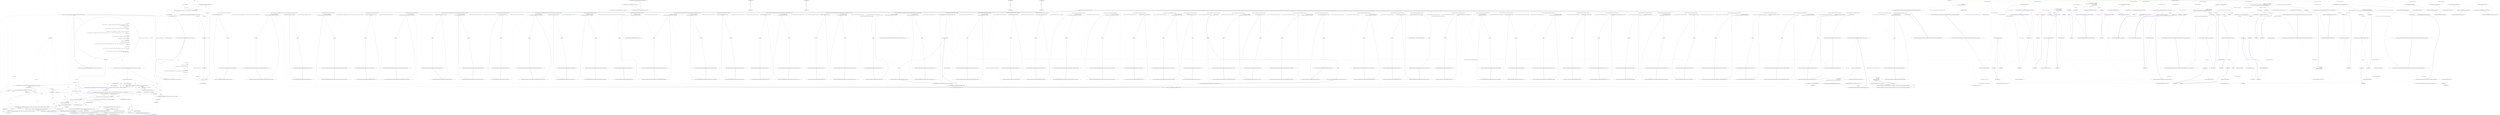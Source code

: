 digraph  {
n96 [label=string, span=""];
n97 [label=string, span=""];
n98 [label="params string[]", span=""];
n99 [label="Nancy.NancyContext", span=""];
n100 [label="string[]", span=""];
n101 [label=string, span=""];
n102 [label=string, span=""];
n103 [label=string, span=""];
n104 [label=string, span=""];
n105 [label=extension, span=""];
n106 [label=fileName, span=""];
n0 [cluster="Nancy.Conventions.StaticContentConventionBuilder.StaticContentConventionBuilder()", label="Entry Nancy.Conventions.StaticContentConventionBuilder.StaticContentConventionBuilder()", span="16-16"];
n1 [cluster="Nancy.Conventions.StaticContentConventionBuilder.StaticContentConventionBuilder()", label="ResponseFactoryCache = new ConcurrentDictionary<string, Func<Response>>()", span="18-18"];
n2 [cluster="Nancy.Conventions.StaticContentConventionBuilder.StaticContentConventionBuilder()", label="Exit Nancy.Conventions.StaticContentConventionBuilder.StaticContentConventionBuilder()", span="16-16"];
n3 [cluster="System.Collections.Concurrent.ConcurrentDictionary<TKey, TValue>.ConcurrentDictionary()", label="Entry System.Collections.Concurrent.ConcurrentDictionary<TKey, TValue>.ConcurrentDictionary()", span="0-0"];
n4 [cluster="Nancy.Conventions.StaticContentConventionBuilder.AddDirectory(string, string, params string[])", label="Entry Nancy.Conventions.StaticContentConventionBuilder.AddDirectory(string, string, params string[])", span="28-28"];
n5 [cluster="Nancy.Conventions.StaticContentConventionBuilder.AddDirectory(string, string, params string[])", label="return (ctx, root) =>\r\n            {\r\n                var path =\r\n                    ctx.Request.Path.TrimStart(new[] { '/' });\r\n\r\n                if (!path.StartsWith(requestedPath, StringComparison.OrdinalIgnoreCase))\r\n                {\r\n                    return null;\r\n                }\r\n\r\n                var responseFactory =\r\n                    ResponseFactoryCache.GetOrAdd(path, BuildContentDelegate(ctx, root, requestedPath, contentPath ?? requestedPath, allowedExtensions));\r\n\r\n                return responseFactory.Invoke();\r\n            };", span="30-44"];
n9 [cluster="lambda expression", label="!path.StartsWith(requestedPath, StringComparison.OrdinalIgnoreCase)", span="35-35"];
n11 [cluster="lambda expression", label="var responseFactory =\r\n                    ResponseFactoryCache.GetOrAdd(path, BuildContentDelegate(ctx, root, requestedPath, contentPath ?? requestedPath, allowedExtensions))", span="40-41"];
n6 [cluster="Nancy.Conventions.StaticContentConventionBuilder.AddDirectory(string, string, params string[])", label="Exit Nancy.Conventions.StaticContentConventionBuilder.AddDirectory(string, string, params string[])", span="28-28"];
n8 [cluster="lambda expression", label="var path =\r\n                    ctx.Request.Path.TrimStart(new[] { '/' })", span="32-33"];
n7 [cluster="lambda expression", label="Entry lambda expression", span="30-44"];
n14 [cluster="string.TrimStart(params char[])", label="Entry string.TrimStart(params char[])", span="0-0"];
n10 [cluster="lambda expression", label="return null;", span="37-37"];
n15 [cluster="string.StartsWith(string, System.StringComparison)", label="Entry string.StartsWith(string, System.StringComparison)", span="0-0"];
n12 [cluster="lambda expression", label="return responseFactory.Invoke();", span="43-43"];
n16 [cluster="Nancy.Conventions.StaticContentConventionBuilder.BuildContentDelegate(Nancy.NancyContext, string, string, string, string[])", label="Entry Nancy.Conventions.StaticContentConventionBuilder.BuildContentDelegate(Nancy.NancyContext, string, string, string, string[])", span="47-47"];
n17 [cluster="System.Collections.Concurrent.ConcurrentDictionary<TKey, TValue>.GetOrAdd(TKey, System.Func<TKey, TValue>)", label="Entry System.Collections.Concurrent.ConcurrentDictionary<TKey, TValue>.GetOrAdd(TKey, System.Func<TKey, TValue>)", span="0-0"];
n13 [cluster="lambda expression", label="Exit lambda expression", span="30-44"];
n18 [cluster="System.Func<TResult>.Invoke()", label="Entry System.Func<TResult>.Invoke()", span="0-0"];
n19 [cluster="Nancy.Conventions.StaticContentConventionBuilder.BuildContentDelegate(Nancy.NancyContext, string, string, string, string[])", label="return requestPath =>\r\n            {\r\n                context.Trace.TraceLog.WriteLog(x => x.AppendLine(string.Concat(''[StaticContentConventionBuilder] Attempting to resolve static content ''', requestPath, ''''')));\r\n                var extension = Path.GetExtension(requestPath);\r\n\r\n                if (string.IsNullOrEmpty(extension))\r\n                {\r\n                    context.Trace.TraceLog.WriteLog(x => x.AppendLine(''[StaticContentConventionBuilder] The requested file did not contain a file extension.''));\r\n                    return () => null;\r\n                }\r\n\r\n                if (allowedExtensions.Length != 0 && !allowedExtensions.Any(e => string.Equals(e, extension, StringComparison.OrdinalIgnoreCase)))\r\n                {\r\n                    context.Trace.TraceLog.WriteLog(x => x.AppendLine(string.Concat(''[StaticContentConventionBuilder] The requested extension ''', extension, ''' does not match any of the valid extensions for the convention ''', string.Join('','', allowedExtensions), ''''')));\r\n                    return () => null;\r\n                }\r\n\r\n                requestPath = \r\n                    Regex.Replace(requestPath, Regex.Escape(requestedPath), contentPath, RegexOptions.IgnoreCase);\r\n\r\n                var fileName = \r\n                    Path.GetFullPath(Path.Combine(applicationRootPath, requestPath));\r\n\r\n                var contentRootPath = \r\n                    Path.Combine(applicationRootPath, contentPath);\r\n\r\n                if (!IsWithinContentFolder(contentRootPath, fileName))\r\n                {\r\n                    context.Trace.TraceLog.WriteLog(x => x.AppendLine(string.Concat(''[StaticContentConventionBuilder] The request ''', fileName, ''' is trying to access a path outside the content folder ''', contentPath, ''''')));\r\n                    return () => null;\r\n                }\r\n\r\n                if (!File.Exists(fileName))\r\n                {\r\n                    context.Trace.TraceLog.WriteLog(x => x.AppendLine(string.Concat(''[StaticContentConventionBuilder] The requested file ''', fileName, ''' does not exist'')));\r\n                    return () => null;\r\n                }\r\n\r\n                context.Trace.TraceLog.WriteLog(x => x.AppendLine(string.Concat(''[StaticContentConventionBuilder] Returning file ''', fileName, ''''')));\r\n                return () => new GenericFileResponse(fileName);\r\n            };", span="49-89"];
n22 [cluster="lambda expression", label="context.Trace.TraceLog.WriteLog(x => x.AppendLine(string.Concat(''[StaticContentConventionBuilder] Attempting to resolve static content ''', requestPath, ''''')))", span="51-51"];
n25 [cluster="lambda expression", label="context.Trace.TraceLog.WriteLog(x => x.AppendLine(''[StaticContentConventionBuilder] The requested file did not contain a file extension.''))", span="56-56"];
n27 [cluster="lambda expression", label="allowedExtensions.Length != 0 && !allowedExtensions.Any(e => string.Equals(e, extension, StringComparison.OrdinalIgnoreCase))", span="60-60"];
n28 [cluster="lambda expression", label="context.Trace.TraceLog.WriteLog(x => x.AppendLine(string.Concat(''[StaticContentConventionBuilder] The requested extension ''', extension, ''' does not match any of the valid extensions for the convention ''', string.Join('','', allowedExtensions), ''''')))", span="62-62"];
n68 [cluster="lambda expression", label="x.AppendLine(string.Concat(''[StaticContentConventionBuilder] The requested extension ''', extension, ''' does not match any of the valid extensions for the convention ''', string.Join('','', allowedExtensions), '''''))", span="62-62"];
n30 [cluster="lambda expression", label="requestPath = \r\n                    Regex.Replace(requestPath, Regex.Escape(requestedPath), contentPath, RegexOptions.IgnoreCase)", span="66-67"];
n31 [cluster="lambda expression", label="var fileName = \r\n                    Path.GetFullPath(Path.Combine(applicationRootPath, requestPath))", span="69-70"];
n32 [cluster="lambda expression", label="var contentRootPath = \r\n                    Path.Combine(applicationRootPath, contentPath)", span="72-73"];
n34 [cluster="lambda expression", label="context.Trace.TraceLog.WriteLog(x => x.AppendLine(string.Concat(''[StaticContentConventionBuilder] The request ''', fileName, ''' is trying to access a path outside the content folder ''', contentPath, ''''')))", span="77-77"];
n76 [cluster="lambda expression", label="x.AppendLine(string.Concat(''[StaticContentConventionBuilder] The request ''', fileName, ''' is trying to access a path outside the content folder ''', contentPath, '''''))", span="77-77"];
n37 [cluster="lambda expression", label="context.Trace.TraceLog.WriteLog(x => x.AppendLine(string.Concat(''[StaticContentConventionBuilder] The requested file ''', fileName, ''' does not exist'')))", span="83-83"];
n39 [cluster="lambda expression", label="context.Trace.TraceLog.WriteLog(x => x.AppendLine(string.Concat(''[StaticContentConventionBuilder] Returning file ''', fileName, ''''')))", span="87-87"];
n20 [cluster="Nancy.Conventions.StaticContentConventionBuilder.BuildContentDelegate(Nancy.NancyContext, string, string, string, string[])", label="Exit Nancy.Conventions.StaticContentConventionBuilder.BuildContentDelegate(Nancy.NancyContext, string, string, string, string[])", span="47-47"];
n53 [cluster="lambda expression", label="x.AppendLine(string.Concat(''[StaticContentConventionBuilder] Attempting to resolve static content ''', requestPath, '''''))", span="51-51"];
n23 [cluster="lambda expression", label="var extension = Path.GetExtension(requestPath)", span="52-52"];
n21 [cluster="lambda expression", label="Entry lambda expression", span="49-89"];
n42 [cluster="Nancy.Diagnostics.TraceLog.WriteLog(System.Action<System.Text.StringBuilder>)", label="Entry Nancy.Diagnostics.TraceLog.WriteLog(System.Action<System.Text.StringBuilder>)", span="14-14"];
n52 [cluster="lambda expression", label="Entry lambda expression", span="51-51"];
n24 [cluster="lambda expression", label="string.IsNullOrEmpty(extension)", span="54-54"];
n43 [cluster="System.IO.Path.GetExtension(string)", label="Entry System.IO.Path.GetExtension(string)", span="0-0"];
n64 [cluster="lambda expression", label="string.Equals(e, extension, StringComparison.OrdinalIgnoreCase)", span="60-60"];
n44 [cluster="string.IsNullOrEmpty(string)", label="Entry string.IsNullOrEmpty(string)", span="0-0"];
n26 [cluster="lambda expression", label="return () => null;", span="57-57"];
n57 [cluster="lambda expression", label="Entry lambda expression", span="56-56"];
n45 [cluster="Unk.Any", label="Entry Unk.Any", span=""];
n63 [cluster="lambda expression", label="Entry lambda expression", span="60-60"];
n29 [cluster="lambda expression", label="return () => null;", span="63-63"];
n67 [cluster="lambda expression", label="Entry lambda expression", span="62-62"];
n46 [cluster="System.Text.RegularExpressions.Regex.Escape(string)", label="Entry System.Text.RegularExpressions.Regex.Escape(string)", span="0-0"];
n47 [cluster="System.Text.RegularExpressions.Regex.Replace(string, string, string, System.Text.RegularExpressions.RegexOptions)", label="Entry System.Text.RegularExpressions.Regex.Replace(string, string, string, System.Text.RegularExpressions.RegexOptions)", span="0-0"];
n48 [cluster="System.IO.Path.Combine(string, string)", label="Entry System.IO.Path.Combine(string, string)", span="0-0"];
n49 [cluster="System.IO.Path.GetFullPath(string)", label="Entry System.IO.Path.GetFullPath(string)", span="0-0"];
n33 [cluster="lambda expression", label="!IsWithinContentFolder(contentRootPath, fileName)", span="75-75"];
n36 [cluster="lambda expression", label="!File.Exists(fileName)", span="81-81"];
n82 [cluster="lambda expression", label="x.AppendLine(string.Concat(''[StaticContentConventionBuilder] The requested file ''', fileName, ''' does not exist''))", span="83-83"];
n88 [cluster="lambda expression", label="x.AppendLine(string.Concat(''[StaticContentConventionBuilder] Returning file ''', fileName, '''''))", span="87-87"];
n40 [cluster="lambda expression", label="return () => new GenericFileResponse(fileName);", span="88-88"];
n91 [cluster="lambda expression", label="new GenericFileResponse(fileName)", span="88-88"];
n50 [cluster="Nancy.Conventions.StaticContentConventionBuilder.IsWithinContentFolder(string, string)", label="Entry Nancy.Conventions.StaticContentConventionBuilder.IsWithinContentFolder(string, string)", span="98-98"];
n35 [cluster="lambda expression", label="return () => null;", span="78-78"];
n75 [cluster="lambda expression", label="Entry lambda expression", span="77-77"];
n51 [cluster="System.IO.File.Exists(string)", label="Entry System.IO.File.Exists(string)", span="0-0"];
n38 [cluster="lambda expression", label="return () => null;", span="84-84"];
n81 [cluster="lambda expression", label="Entry lambda expression", span="83-83"];
n87 [cluster="lambda expression", label="Entry lambda expression", span="87-87"];
n41 [cluster="lambda expression", label="Exit lambda expression", span="49-89"];
n54 [cluster="lambda expression", label="Exit lambda expression", span="51-51"];
n55 [cluster="string.Concat(string, string, string)", label="Entry string.Concat(string, string, string)", span="0-0"];
n56 [cluster="System.Text.StringBuilder.AppendLine(string)", label="Entry System.Text.StringBuilder.AppendLine(string)", span="0-0"];
n58 [cluster="lambda expression", label="x.AppendLine(''[StaticContentConventionBuilder] The requested file did not contain a file extension.'')", span="56-56"];
n59 [cluster="lambda expression", label="Exit lambda expression", span="56-56"];
n60 [cluster="lambda expression", label="Entry lambda expression", span="57-57"];
n61 [cluster="lambda expression", label=null, span="57-57"];
n62 [cluster="lambda expression", label="Exit lambda expression", span="57-57"];
n65 [cluster="lambda expression", label="Exit lambda expression", span="60-60"];
n66 [cluster="string.Equals(string, string, System.StringComparison)", label="Entry string.Equals(string, string, System.StringComparison)", span="0-0"];
n69 [cluster="lambda expression", label="Exit lambda expression", span="62-62"];
n70 [cluster="string.Join(string, params string[])", label="Entry string.Join(string, params string[])", span="0-0"];
n71 [cluster="string.Concat(params string[])", label="Entry string.Concat(params string[])", span="0-0"];
n72 [cluster="lambda expression", label="Entry lambda expression", span="63-63"];
n73 [cluster="lambda expression", label=null, span="63-63"];
n74 [cluster="lambda expression", label="Exit lambda expression", span="63-63"];
n77 [cluster="lambda expression", label="Exit lambda expression", span="77-77"];
n78 [cluster="lambda expression", label="Entry lambda expression", span="78-78"];
n79 [cluster="lambda expression", label=null, span="78-78"];
n80 [cluster="lambda expression", label="Exit lambda expression", span="78-78"];
n83 [cluster="lambda expression", label="Exit lambda expression", span="83-83"];
n84 [cluster="lambda expression", label="Entry lambda expression", span="84-84"];
n85 [cluster="lambda expression", label=null, span="84-84"];
n86 [cluster="lambda expression", label="Exit lambda expression", span="84-84"];
n89 [cluster="lambda expression", label="Exit lambda expression", span="87-87"];
n90 [cluster="lambda expression", label="Entry lambda expression", span="88-88"];
n92 [cluster="lambda expression", label="Exit lambda expression", span="88-88"];
n93 [cluster="Nancy.Responses.GenericFileResponse.GenericFileResponse(string)", label="Entry Nancy.Responses.GenericFileResponse.GenericFileResponse(string)", span="32-32"];
n94 [cluster="Nancy.Conventions.StaticContentConventionBuilder.IsWithinContentFolder(string, string)", label="return fileName.StartsWith(contentRootPath, StringComparison.Ordinal);", span="100-100"];
n95 [cluster="Nancy.Conventions.StaticContentConventionBuilder.IsWithinContentFolder(string, string)", label="Exit Nancy.Conventions.StaticContentConventionBuilder.IsWithinContentFolder(string, string)", span="98-98"];
d6 [cluster="Nancy.Testing.ConfigurableBootstrapper.ConfigurableBootstrapper(System.Action<Nancy.Testing.ConfigurableBootstrapper.ConfigurableBoostrapperConfigurator>)", color=green, community=0, label="1: configuration != null", span="44-44"];
d2 [cluster="Nancy.Testing.ConfigurableBootstrapper.ConfigurableBootstrapper(System.Action<Nancy.Testing.ConfigurableBootstrapper.ConfigurableBoostrapperConfigurator>)", label="Entry Nancy.Testing.ConfigurableBootstrapper.ConfigurableBootstrapper(System.Action<Nancy.Testing.ConfigurableBootstrapper.ConfigurableBoostrapperConfigurator>)", span="38-38"];
d5 [cluster="Nancy.Testing.ConfigurableBootstrapper.ConfigurableBootstrapper(System.Action<Nancy.Testing.ConfigurableBootstrapper.ConfigurableBoostrapperConfigurator>)", color=green, community=0, label="0: this.registeredInstances = new List<InstanceRegistration>()", span="42-42"];
d7 [cluster="Nancy.Testing.ConfigurableBootstrapper.ConfigurableBootstrapper(System.Action<Nancy.Testing.ConfigurableBootstrapper.ConfigurableBoostrapperConfigurator>)", label="var configurator =\r\n                    new ConfigurableBoostrapperConfigurator(this)", span="46-47"];
d9 [cluster="Nancy.Testing.ConfigurableBootstrapper.ConfigurableBootstrapper(System.Action<Nancy.Testing.ConfigurableBootstrapper.ConfigurableBoostrapperConfigurator>)", label="Exit Nancy.Testing.ConfigurableBootstrapper.ConfigurableBootstrapper(System.Action<Nancy.Testing.ConfigurableBootstrapper.ConfigurableBoostrapperConfigurator>)", span="38-38"];
d4 [cluster="Nancy.Testing.ConfigurableBootstrapper.ConfigurableBootstrapper(System.Action<Nancy.Testing.ConfigurableBootstrapper.ConfigurableBoostrapperConfigurator>)", color=green, community=0, label="0: this.registeredTypes = new List<object>()", span="41-41"];
d392 [label="Nancy.Testing.ConfigurableBootstrapper", span=""];
d3 [cluster="Nancy.Testing.ConfigurableBootstrapper.ConfigurableBootstrapper(System.Action<Nancy.Testing.ConfigurableBootstrapper.ConfigurableBoostrapperConfigurator>)", label="this.configuration = NancyInternalConfiguration.Default", span="40-40"];
d10 [cluster="System.Collections.Generic.List<T>.List()", label="Entry System.Collections.Generic.List<T>.List()", span="0-0"];
d8 [cluster="Nancy.Testing.ConfigurableBootstrapper.ConfigurableBootstrapper(System.Action<Nancy.Testing.ConfigurableBootstrapper.ConfigurableBoostrapperConfigurator>)", label="configuration.Invoke(configurator)", span="49-49"];
d11 [cluster="Nancy.Testing.ConfigurableBootstrapper.ConfigurableBoostrapperConfigurator.ConfigurableBoostrapperConfigurator(Nancy.Testing.ConfigurableBootstrapper)", label="Entry Nancy.Testing.ConfigurableBootstrapper.ConfigurableBoostrapperConfigurator.ConfigurableBoostrapperConfigurator(Nancy.Testing.ConfigurableBootstrapper)", span="401-401"];
d14 [cluster="Nancy.Testing.ConfigurableBootstrapper.GetModuleRegistrations()", label="return this.registeredTypes.Where(x => x.GetType().Equals(typeof(ModuleRegistration))).Cast<ModuleRegistration>();", span="55-55"];
d24 [cluster="Nancy.Testing.ConfigurableBootstrapper.GetTypeRegistrations()", label="return this.registeredTypes.Where(x => x.GetType().Equals(typeof(TypeRegistration))).Cast<TypeRegistration>();", span="60-60"];
d30 [cluster="Nancy.Testing.ConfigurableBootstrapper.GetCollectionTypeRegistrations()", label="return this.registeredTypes.Where(x => x.GetType().Equals(typeof(CollectionTypeRegistration))).Cast<CollectionTypeRegistration>();", span="65-65"];
d36 [cluster="Nancy.Testing.ConfigurableBootstrapper.Resolve<T>()", label="var types = this.GetTypeRegistrations()\r\n                .Where(x => x.RegistrationType.Equals(typeof(T)))\r\n                .Select(x => x.ImplementationType)\r\n                .ToList()", span="70-73"];
d55 [cluster="Nancy.Testing.ConfigurableBootstrapper.ConfigureApplicationContainer(TinyIoC.TinyIoCContainer)", label="!this.disableAutoRegistration", span="178-178"];
d57 [cluster="Nancy.Testing.ConfigurableBootstrapper.ConfigureApplicationContainer(TinyIoC.TinyIoCContainer)", label="this.RegisterBootstrapperTypes(container)", span="181-181"];
d62 [cluster="Nancy.Testing.ConfigurableBootstrapper.CreateRequestContainer()", label="return this.ApplicationContainer.GetChildContainer();", span="192-192"];
d74 [cluster="Nancy.Testing.ConfigurableBootstrapper.GetEngineInternal()", label="return this.ApplicationContainer.Resolve<INancyEngine>();", span="220-220"];
d82 [cluster="Nancy.Testing.ConfigurableBootstrapper.GetModuleKeyGenerator()", label="return this.ApplicationContainer.Resolve<IModuleKeyGenerator>();", span="240-240"];
d85 [cluster="Nancy.Testing.ConfigurableBootstrapper.GetStartupTasks()", label="return this.ApplicationContainer.ResolveAll<IStartup>(false);", span="249-249"];
d87 [cluster="Nancy.Testing.ConfigurableBootstrapper.RegisterBootstrapperTypes(TinyIoC.TinyIoCContainer)", label="var moduleCatalog = this.registeredInstances\r\n                .Where(x => x.RegistrationType.Equals(typeof(INancyModuleCatalog)))\r\n                .Select(x => x.Implementation)\r\n                .Cast<INancyModuleCatalog>()\r\n                .FirstOrDefault() ?? this", span="260-264"];
d98 [cluster="Nancy.Testing.ConfigurableBootstrapper.RegisterTypes(TinyIoC.TinyIoCContainer, System.Collections.Generic.IEnumerable<Nancy.Bootstrapper.TypeRegistration>)", label="var configuredTypes = this.GetTypeRegistrations().ToList()", span="276-276"];
d99 [cluster="Nancy.Testing.ConfigurableBootstrapper.RegisterTypes(TinyIoC.TinyIoCContainer, System.Collections.Generic.IEnumerable<Nancy.Bootstrapper.TypeRegistration>)", label="typeRegistrations = configuredTypes\r\n                .Concat(typeRegistrations.Where(x => !configuredTypes.Any(y => y.RegistrationType.Equals(x.RegistrationType))))\r\n                .Where(x => !this.registeredInstances.Any(y => y.RegistrationType.Equals(x.RegistrationType)))", span="278-280"];
d114 [cluster="lambda expression", label="!this.registeredInstances.Any(y => y.RegistrationType.Equals(x.RegistrationType))", span="280-280"];
d121 [cluster="Nancy.Testing.ConfigurableBootstrapper.RegisterCollectionTypes(TinyIoC.TinyIoCContainer, System.Collections.Generic.IEnumerable<Nancy.Bootstrapper.CollectionTypeRegistration>)", label="var configuredCollectionTypes = this.GetCollectionTypeRegistrations().ToList()", span="296-296"];
d134 [cluster="Nancy.Testing.ConfigurableBootstrapper.RegisterInstances(TinyIoC.TinyIoCContainer, System.Collections.Generic.IEnumerable<Nancy.Bootstrapper.InstanceRegistration>)", label="instanceRegistrations = this.registeredInstances\r\n                .Concat(instanceRegistrations.Where(x => !this.registeredInstances.Any(y => y.RegistrationType.Equals(x.RegistrationType))))\r\n                .Where(x => !this.GetTypeRegistrations().Any(y => y.RegistrationType.Equals(x.RegistrationType)))", span="314-316"];
d140 [cluster="lambda expression", label="!this.registeredInstances.Any(y => y.RegistrationType.Equals(x.RegistrationType))", span="315-315"];
d146 [cluster="lambda expression", label="!this.GetTypeRegistrations().Any(y => y.RegistrationType.Equals(x.RegistrationType))", span="316-316"];
d384 [cluster="Nancy.Testing.ConfigurableBootstrapper.ConfigurableBoostrapperConfigurator.Serializer<T>()", label="this.bootstrapper.configuration.Serializers = new List<Type> { typeof(T) }", span="1060-1060"];
d12 [cluster="System.Action<T>.Invoke(T)", label="Entry System.Action<T>.Invoke(T)", span="0-0"];
d157 [cluster="Nancy.Testing.ConfigurableBootstrapper.ConfigurableBoostrapperConfigurator.ConfigurableBoostrapperConfigurator(Nancy.Testing.ConfigurableBootstrapper)", label="Exit Nancy.Testing.ConfigurableBootstrapper.ConfigurableBoostrapperConfigurator.ConfigurableBoostrapperConfigurator(Nancy.Testing.ConfigurableBootstrapper)", span="401-401"];
d156 [cluster="Nancy.Testing.ConfigurableBootstrapper.ConfigurableBoostrapperConfigurator.ConfigurableBoostrapperConfigurator(Nancy.Testing.ConfigurableBootstrapper)", label="this.bootstrapper = bootstrapper", span="403-403"];
d13 [cluster="Nancy.Testing.ConfigurableBootstrapper.GetModuleRegistrations()", label="Entry Nancy.Testing.ConfigurableBootstrapper.GetModuleRegistrations()", span="53-53"];
d15 [cluster="Nancy.Testing.ConfigurableBootstrapper.GetModuleRegistrations()", label="Exit Nancy.Testing.ConfigurableBootstrapper.GetModuleRegistrations()", span="53-53"];
d16 [cluster="Unk.Where", label="Entry Unk.Where", span=""];
d17 [cluster="Unk.>", label="Entry Unk.>", span=""];
d18 [cluster="lambda expression", label="Entry lambda expression", span="55-55"];
d23 [cluster="Nancy.Testing.ConfigurableBootstrapper.GetTypeRegistrations()", label="Entry Nancy.Testing.ConfigurableBootstrapper.GetTypeRegistrations()", span="58-58"];
d25 [cluster="Nancy.Testing.ConfigurableBootstrapper.GetTypeRegistrations()", label="Exit Nancy.Testing.ConfigurableBootstrapper.GetTypeRegistrations()", span="58-58"];
d26 [cluster="lambda expression", label="Entry lambda expression", span="60-60"];
d29 [cluster="Nancy.Testing.ConfigurableBootstrapper.GetCollectionTypeRegistrations()", label="Entry Nancy.Testing.ConfigurableBootstrapper.GetCollectionTypeRegistrations()", span="63-63"];
d31 [cluster="Nancy.Testing.ConfigurableBootstrapper.GetCollectionTypeRegistrations()", label="Exit Nancy.Testing.ConfigurableBootstrapper.GetCollectionTypeRegistrations()", span="63-63"];
d32 [cluster="lambda expression", label="Entry lambda expression", span="65-65"];
d35 [cluster="Nancy.Testing.ConfigurableBootstrapper.Resolve<T>()", label="Entry Nancy.Testing.ConfigurableBootstrapper.Resolve<T>()", span="68-68"];
d37 [cluster="Nancy.Testing.ConfigurableBootstrapper.Resolve<T>()", label="return (types.Any()) ? types : null;", span="75-75"];
d39 [cluster="Unk.Select", label="Entry Unk.Select", span=""];
d40 [cluster="Unk.ToList", label="Entry Unk.ToList", span=""];
d42 [cluster="lambda expression", label="Entry lambda expression", span="71-71"];
d45 [cluster="lambda expression", label="Entry lambda expression", span="72-72"];
d54 [cluster="Nancy.Testing.ConfigurableBootstrapper.ConfigureApplicationContainer(TinyIoC.TinyIoCContainer)", label="Entry Nancy.Testing.ConfigurableBootstrapper.ConfigureApplicationContainer(TinyIoC.TinyIoCContainer)", span="176-176"];
d56 [cluster="Nancy.Testing.ConfigurableBootstrapper.ConfigureApplicationContainer(TinyIoC.TinyIoCContainer)", label="container.AutoRegister()", span="180-180"];
d58 [cluster="Nancy.Testing.ConfigurableBootstrapper.ConfigureApplicationContainer(TinyIoC.TinyIoCContainer)", label="Exit Nancy.Testing.ConfigurableBootstrapper.ConfigureApplicationContainer(TinyIoC.TinyIoCContainer)", span="176-176"];
d60 [cluster="Nancy.Testing.ConfigurableBootstrapper.RegisterBootstrapperTypes(TinyIoC.TinyIoCContainer)", label="Entry Nancy.Testing.ConfigurableBootstrapper.RegisterBootstrapperTypes(TinyIoC.TinyIoCContainer)", span="258-258"];
d61 [cluster="Nancy.Testing.ConfigurableBootstrapper.CreateRequestContainer()", label="Entry Nancy.Testing.ConfigurableBootstrapper.CreateRequestContainer()", span="190-190"];
d63 [cluster="Nancy.Testing.ConfigurableBootstrapper.CreateRequestContainer()", label="Exit Nancy.Testing.ConfigurableBootstrapper.CreateRequestContainer()", span="190-190"];
d64 [cluster="TinyIoC.TinyIoCContainer.GetChildContainer()", label="Entry TinyIoC.TinyIoCContainer.GetChildContainer()", span="754-754"];
d73 [cluster="Nancy.Testing.ConfigurableBootstrapper.GetEngineInternal()", label="Entry Nancy.Testing.ConfigurableBootstrapper.GetEngineInternal()", span="218-218"];
d75 [cluster="Nancy.Testing.ConfigurableBootstrapper.GetEngineInternal()", label="Exit Nancy.Testing.ConfigurableBootstrapper.GetEngineInternal()", span="218-218"];
d76 [cluster="TinyIoC.TinyIoCContainer.Resolve<ResolveType>()", label="Entry TinyIoC.TinyIoCContainer.Resolve<ResolveType>()", span="1297-1297"];
d81 [cluster="Nancy.Testing.ConfigurableBootstrapper.GetModuleKeyGenerator()", label="Entry Nancy.Testing.ConfigurableBootstrapper.GetModuleKeyGenerator()", span="238-238"];
d83 [cluster="Nancy.Testing.ConfigurableBootstrapper.GetModuleKeyGenerator()", label="Exit Nancy.Testing.ConfigurableBootstrapper.GetModuleKeyGenerator()", span="238-238"];
d84 [cluster="Nancy.Testing.ConfigurableBootstrapper.GetStartupTasks()", label="Entry Nancy.Testing.ConfigurableBootstrapper.GetStartupTasks()", span="247-247"];
d86 [cluster="Nancy.Testing.ConfigurableBootstrapper.GetStartupTasks()", label="Exit Nancy.Testing.ConfigurableBootstrapper.GetStartupTasks()", span="247-247"];
d68 [cluster="TinyIoC.TinyIoCContainer.ResolveAll<ResolveType>(bool)", label="Entry TinyIoC.TinyIoCContainer.ResolveAll<ResolveType>(bool)", span="2048-2048"];
d88 [cluster="Nancy.Testing.ConfigurableBootstrapper.RegisterBootstrapperTypes(TinyIoC.TinyIoCContainer)", label="applicationContainer.Register<INancyModuleCatalog>(moduleCatalog)", span="266-266"];
d90 [cluster="Unk.FirstOrDefault", label="Entry Unk.FirstOrDefault", span=""];
d91 [cluster="lambda expression", label="Entry lambda expression", span="261-261"];
d94 [cluster="lambda expression", label="Entry lambda expression", span="262-262"];
d97 [cluster="Nancy.Testing.ConfigurableBootstrapper.RegisterTypes(TinyIoC.TinyIoCContainer, System.Collections.Generic.IEnumerable<Nancy.Bootstrapper.TypeRegistration>)", label="Entry Nancy.Testing.ConfigurableBootstrapper.RegisterTypes(TinyIoC.TinyIoCContainer, System.Collections.Generic.IEnumerable<Nancy.Bootstrapper.TypeRegistration>)", span="274-274"];
d103 [cluster="System.Collections.Generic.IEnumerable<TSource>.ToList<TSource>()", label="Entry System.Collections.Generic.IEnumerable<TSource>.ToList<TSource>()", span="0-0"];
d108 [cluster="lambda expression", label="!configuredTypes.Any(y => y.RegistrationType.Equals(x.RegistrationType))", span="279-279"];
d100 [cluster="Nancy.Testing.ConfigurableBootstrapper.RegisterTypes(TinyIoC.TinyIoCContainer, System.Collections.Generic.IEnumerable<Nancy.Bootstrapper.TypeRegistration>)", label=typeRegistrations, span="282-282"];
d104 [cluster="Unk.Concat", label="Entry Unk.Concat", span=""];
d107 [cluster="lambda expression", label="Entry lambda expression", span="279-279"];
d113 [cluster="lambda expression", label="Entry lambda expression", span="280-280"];
d115 [cluster="lambda expression", label="Exit lambda expression", span="280-280"];
d41 [cluster="Unk.Any", label="Entry Unk.Any", span=""];
d116 [cluster="lambda expression", label="Entry lambda expression", span="280-280"];
d120 [cluster="Nancy.Testing.ConfigurableBootstrapper.RegisterCollectionTypes(TinyIoC.TinyIoCContainer, System.Collections.Generic.IEnumerable<Nancy.Bootstrapper.CollectionTypeRegistration>)", label="Entry Nancy.Testing.ConfigurableBootstrapper.RegisterCollectionTypes(TinyIoC.TinyIoCContainer, System.Collections.Generic.IEnumerable<Nancy.Bootstrapper.CollectionTypeRegistration>)", span="294-294"];
d122 [cluster="Nancy.Testing.ConfigurableBootstrapper.RegisterCollectionTypes(TinyIoC.TinyIoCContainer, System.Collections.Generic.IEnumerable<Nancy.Bootstrapper.CollectionTypeRegistration>)", label="collectionTypeRegistrations = configuredCollectionTypes\r\n                .Concat(collectionTypeRegistrations.Where(x => !configuredCollectionTypes.Any(y => y.RegistrationType.Equals(x.RegistrationType))))", span="298-299"];
d128 [cluster="lambda expression", label="!configuredCollectionTypes.Any(y => y.RegistrationType.Equals(x.RegistrationType))", span="299-299"];
d133 [cluster="Nancy.Testing.ConfigurableBootstrapper.RegisterInstances(TinyIoC.TinyIoCContainer, System.Collections.Generic.IEnumerable<Nancy.Bootstrapper.InstanceRegistration>)", label="Entry Nancy.Testing.ConfigurableBootstrapper.RegisterInstances(TinyIoC.TinyIoCContainer, System.Collections.Generic.IEnumerable<Nancy.Bootstrapper.InstanceRegistration>)", span="312-312"];
d135 [cluster="Nancy.Testing.ConfigurableBootstrapper.RegisterInstances(TinyIoC.TinyIoCContainer, System.Collections.Generic.IEnumerable<Nancy.Bootstrapper.InstanceRegistration>)", label=instanceRegistrations, span="318-318"];
d139 [cluster="lambda expression", label="Entry lambda expression", span="315-315"];
d145 [cluster="lambda expression", label="Entry lambda expression", span="316-316"];
d141 [cluster="lambda expression", label="Exit lambda expression", span="315-315"];
d142 [cluster="lambda expression", label="Entry lambda expression", span="315-315"];
d147 [cluster="lambda expression", label="Exit lambda expression", span="316-316"];
d148 [cluster="lambda expression", label="Entry lambda expression", span="316-316"];
d400 [label="Nancy.Testing.ConfigurableBootstrapper.ConfigurableBoostrapperConfigurator", span=""];
d383 [cluster="Nancy.Testing.ConfigurableBootstrapper.ConfigurableBoostrapperConfigurator.Serializer<T>()", label="Entry Nancy.Testing.ConfigurableBootstrapper.ConfigurableBoostrapperConfigurator.Serializer<T>()", span="1058-1058"];
d385 [cluster="Nancy.Testing.ConfigurableBootstrapper.ConfigurableBoostrapperConfigurator.Serializer<T>()", label="return this;", span="1061-1061"];
d20 [cluster="lambda expression", label="Exit lambda expression", span="55-55"];
d19 [cluster="lambda expression", label="x.GetType().Equals(typeof(ModuleRegistration))", span="55-55"];
d28 [cluster="lambda expression", label="Exit lambda expression", span="60-60"];
d27 [cluster="lambda expression", label="x.GetType().Equals(typeof(TypeRegistration))", span="60-60"];
d34 [cluster="lambda expression", label="Exit lambda expression", span="65-65"];
d33 [cluster="lambda expression", label="x.GetType().Equals(typeof(CollectionTypeRegistration))", span="65-65"];
d38 [cluster="Nancy.Testing.ConfigurableBootstrapper.Resolve<T>()", label="Exit Nancy.Testing.ConfigurableBootstrapper.Resolve<T>()", span="68-68"];
d44 [cluster="lambda expression", label="Exit lambda expression", span="71-71"];
d43 [cluster="lambda expression", label="x.RegistrationType.Equals(typeof(T))", span="71-71"];
d47 [cluster="lambda expression", label="Exit lambda expression", span="72-72"];
d46 [cluster="lambda expression", label="x.ImplementationType", span="72-72"];
d59 [cluster="TinyIoC.TinyIoCContainer.AutoRegister()", label="Entry TinyIoC.TinyIoCContainer.AutoRegister()", span="767-767"];
d89 [cluster="Nancy.Testing.ConfigurableBootstrapper.RegisterBootstrapperTypes(TinyIoC.TinyIoCContainer)", label="Exit Nancy.Testing.ConfigurableBootstrapper.RegisterBootstrapperTypes(TinyIoC.TinyIoCContainer)", span="258-258"];
d66 [cluster="Nancy.Testing.ConfigurableBootstrapper.GetAllModules(TinyIoC.TinyIoCContainer)", label="return container.ResolveAll<NancyModule>(false);", span="202-202"];
d93 [cluster="lambda expression", label="Exit lambda expression", span="261-261"];
d92 [cluster="lambda expression", label="x.RegistrationType.Equals(typeof(INancyModuleCatalog))", span="261-261"];
d96 [cluster="lambda expression", label="Exit lambda expression", span="262-262"];
d95 [cluster="lambda expression", label="x.Implementation", span="262-262"];
d102 [cluster="Nancy.Testing.ConfigurableBootstrapper.RegisterTypes(TinyIoC.TinyIoCContainer, System.Collections.Generic.IEnumerable<Nancy.Bootstrapper.TypeRegistration>)", label="Exit Nancy.Testing.ConfigurableBootstrapper.RegisterTypes(TinyIoC.TinyIoCContainer, System.Collections.Generic.IEnumerable<Nancy.Bootstrapper.TypeRegistration>)", span="274-274"];
d101 [cluster="Nancy.Testing.ConfigurableBootstrapper.RegisterTypes(TinyIoC.TinyIoCContainer, System.Collections.Generic.IEnumerable<Nancy.Bootstrapper.TypeRegistration>)", label="container.Register(typeRegistration.RegistrationType, typeRegistration.ImplementationType).AsSingleton()", span="284-284"];
d393 [label=configuredTypes, span=""];
d109 [cluster="lambda expression", label="Exit lambda expression", span="279-279"];
d110 [cluster="lambda expression", label="Entry lambda expression", span="279-279"];
d111 [cluster="lambda expression", label="y.RegistrationType.Equals(x.RegistrationType)", span="279-279"];
d117 [cluster="lambda expression", label="y.RegistrationType.Equals(x.RegistrationType)", span="280-280"];
d118 [cluster="lambda expression", label="Exit lambda expression", span="280-280"];
d125 [cluster="Nancy.Testing.ConfigurableBootstrapper.RegisterCollectionTypes(TinyIoC.TinyIoCContainer, System.Collections.Generic.IEnumerable<Nancy.Bootstrapper.CollectionTypeRegistration>)", label="Exit Nancy.Testing.ConfigurableBootstrapper.RegisterCollectionTypes(TinyIoC.TinyIoCContainer, System.Collections.Generic.IEnumerable<Nancy.Bootstrapper.CollectionTypeRegistration>)", span="294-294"];
d124 [cluster="Nancy.Testing.ConfigurableBootstrapper.RegisterCollectionTypes(TinyIoC.TinyIoCContainer, System.Collections.Generic.IEnumerable<Nancy.Bootstrapper.CollectionTypeRegistration>)", label="container.RegisterMultiple(collectionTypeRegistration.RegistrationType, collectionTypeRegistration.ImplementationTypes)", span="303-303"];
d123 [cluster="Nancy.Testing.ConfigurableBootstrapper.RegisterCollectionTypes(TinyIoC.TinyIoCContainer, System.Collections.Generic.IEnumerable<Nancy.Bootstrapper.CollectionTypeRegistration>)", label=collectionTypeRegistrations, span="301-301"];
d127 [cluster="lambda expression", label="Entry lambda expression", span="299-299"];
d396 [label=configuredCollectionTypes, span=""];
d129 [cluster="lambda expression", label="Exit lambda expression", span="299-299"];
d130 [cluster="lambda expression", label="Entry lambda expression", span="299-299"];
d137 [cluster="Nancy.Testing.ConfigurableBootstrapper.RegisterInstances(TinyIoC.TinyIoCContainer, System.Collections.Generic.IEnumerable<Nancy.Bootstrapper.InstanceRegistration>)", label="Exit Nancy.Testing.ConfigurableBootstrapper.RegisterInstances(TinyIoC.TinyIoCContainer, System.Collections.Generic.IEnumerable<Nancy.Bootstrapper.InstanceRegistration>)", span="312-312"];
d136 [cluster="Nancy.Testing.ConfigurableBootstrapper.RegisterInstances(TinyIoC.TinyIoCContainer, System.Collections.Generic.IEnumerable<Nancy.Bootstrapper.InstanceRegistration>)", label="container.Register(\r\n                    instanceRegistration.RegistrationType,\r\n                    instanceRegistration.Implementation)", span="320-322"];
d143 [cluster="lambda expression", label="y.RegistrationType.Equals(x.RegistrationType)", span="315-315"];
d149 [cluster="lambda expression", label="y.RegistrationType.Equals(x.RegistrationType)", span="316-316"];
d144 [cluster="lambda expression", label="Exit lambda expression", span="315-315"];
d150 [cluster="lambda expression", label="Exit lambda expression", span="316-316"];
d159 [cluster="Nancy.Testing.ConfigurableBootstrapper.ConfigurableBoostrapperConfigurator.Binder(Nancy.ModelBinding.IBinder)", label="this.bootstrapper.registeredInstances.Add(\r\n                    new InstanceRegistration(typeof(IBinder), binder))", span="408-409"];
d160 [cluster="Nancy.Testing.ConfigurableBootstrapper.ConfigurableBoostrapperConfigurator.Binder(Nancy.ModelBinding.IBinder)", label="return this;", span="411-411"];
d165 [cluster="Nancy.Testing.ConfigurableBootstrapper.ConfigurableBoostrapperConfigurator.Binder<T>()", label="this.bootstrapper.configuration.Binder = typeof(T)", span="421-421"];
d166 [cluster="Nancy.Testing.ConfigurableBootstrapper.ConfigurableBoostrapperConfigurator.Binder<T>()", label="return this;", span="422-422"];
d169 [cluster="Nancy.Testing.ConfigurableBootstrapper.ConfigurableBoostrapperConfigurator.ContextFactory(Nancy.INancyContextFactory)", label="this.bootstrapper.registeredInstances.Add(\r\n                    new InstanceRegistration(typeof(INancyContextFactory), contextFactory))", span="432-433"];
d170 [cluster="Nancy.Testing.ConfigurableBootstrapper.ConfigurableBoostrapperConfigurator.ContextFactory(Nancy.INancyContextFactory)", label="return this;", span="435-435"];
d173 [cluster="Nancy.Testing.ConfigurableBootstrapper.ConfigurableBoostrapperConfigurator.ContextFactory<T>()", label="this.bootstrapper.configuration.ContextFactory = typeof(T)", span="445-445"];
d174 [cluster="Nancy.Testing.ConfigurableBootstrapper.ConfigurableBoostrapperConfigurator.ContextFactory<T>()", label="return this;", span="446-446"];
d177 [cluster="Nancy.Testing.ConfigurableBootstrapper.ConfigurableBoostrapperConfigurator.Dependency(object)", label="this.bootstrapper.registeredInstances.Add(new InstanceRegistration(instance.GetType(), instance))", span="457-457"];
d179 [cluster="Nancy.Testing.ConfigurableBootstrapper.ConfigurableBoostrapperConfigurator.Dependency(object)", label="this.bootstrapper.registeredInstances.Add(new InstanceRegistration(interfaceType, instance))", span="461-461"];
d180 [cluster="Nancy.Testing.ConfigurableBootstrapper.ConfigurableBoostrapperConfigurator.Dependency(object)", label="return this;", span="464-464"];
d184 [cluster="Nancy.Testing.ConfigurableBootstrapper.ConfigurableBoostrapperConfigurator.Dependency<T>(object)", label="this.bootstrapper.registeredInstances.Add(new InstanceRegistration(typeof(T), instance))", span="474-474"];
d185 [cluster="Nancy.Testing.ConfigurableBootstrapper.ConfigurableBoostrapperConfigurator.Dependency<T>(object)", label="return this;", span="475-475"];
d189 [cluster="Nancy.Testing.ConfigurableBootstrapper.ConfigurableBoostrapperConfigurator.Dependencies(params object[])", label="this.Dependency(dependency)", span="487-487"];
d190 [cluster="Nancy.Testing.ConfigurableBootstrapper.ConfigurableBoostrapperConfigurator.Dependencies(params object[])", label="return this;", span="490-490"];
d193 [cluster="Nancy.Testing.ConfigurableBootstrapper.ConfigurableBoostrapperConfigurator.DisableAutoRegistration()", label="this.bootstrapper.disableAutoRegistration = true", span="499-499"];
d194 [cluster="Nancy.Testing.ConfigurableBootstrapper.ConfigurableBoostrapperConfigurator.DisableAutoRegistration()", label="return this;", span="500-500"];
d197 [cluster="Nancy.Testing.ConfigurableBootstrapper.ConfigurableBoostrapperConfigurator.ErrorHandler(Nancy.ErrorHandling.IErrorHandler)", label="this.bootstrapper.registeredInstances.Add(\r\n                    new InstanceRegistration(typeof(IErrorHandler), errorHandler))", span="510-511"];
d198 [cluster="Nancy.Testing.ConfigurableBootstrapper.ConfigurableBoostrapperConfigurator.ErrorHandler(Nancy.ErrorHandling.IErrorHandler)", label="return this;", span="513-513"];
d201 [cluster="Nancy.Testing.ConfigurableBootstrapper.ConfigurableBoostrapperConfigurator.ErrorHandler<T>()", label="this.bootstrapper.configuration.ErrorHandler = typeof(T)", span="523-523"];
d202 [cluster="Nancy.Testing.ConfigurableBootstrapper.ConfigurableBoostrapperConfigurator.ErrorHandler<T>()", label="return this;", span="524-524"];
d205 [cluster="Nancy.Testing.ConfigurableBootstrapper.ConfigurableBoostrapperConfigurator.FieldNameConverter(Nancy.ModelBinding.IFieldNameConverter)", label="this.bootstrapper.registeredInstances.Add(\r\n                    new InstanceRegistration(typeof(IFieldNameConverter), fieldNameConverter))", span="534-535"];
d206 [cluster="Nancy.Testing.ConfigurableBootstrapper.ConfigurableBoostrapperConfigurator.FieldNameConverter(Nancy.ModelBinding.IFieldNameConverter)", label="return this;", span="537-537"];
d209 [cluster="Nancy.Testing.ConfigurableBootstrapper.ConfigurableBoostrapperConfigurator.FieldNameConverter<T>()", label="this.bootstrapper.configuration.FieldNameConverter = typeof(T)", span="547-547"];
d210 [cluster="Nancy.Testing.ConfigurableBootstrapper.ConfigurableBoostrapperConfigurator.FieldNameConverter<T>()", label="return this;", span="548-548"];
d213 [cluster="Nancy.Testing.ConfigurableBootstrapper.ConfigurableBoostrapperConfigurator.ModelBinderLocator(Nancy.ModelBinding.IModelBinderLocator)", label="this.bootstrapper.registeredInstances.Add(\r\n                    new InstanceRegistration(typeof(IModelBinderLocator), modelBinderLocator))", span="558-559"];
d214 [cluster="Nancy.Testing.ConfigurableBootstrapper.ConfigurableBoostrapperConfigurator.ModelBinderLocator(Nancy.ModelBinding.IModelBinderLocator)", label="return this;", span="561-561"];
d217 [cluster="Nancy.Testing.ConfigurableBootstrapper.ConfigurableBoostrapperConfigurator.ModelBinderLocator<T>()", label="this.bootstrapper.configuration.ModelBinderLocator = typeof(T)", span="571-571"];
d218 [cluster="Nancy.Testing.ConfigurableBootstrapper.ConfigurableBoostrapperConfigurator.ModelBinderLocator<T>()", label="return this;", span="572-572"];
d221 [cluster="Nancy.Testing.ConfigurableBootstrapper.ConfigurableBoostrapperConfigurator.Module<T>()", label="return this.Modules(typeof(T));", span="582-582"];
d226 [cluster="Nancy.Testing.ConfigurableBootstrapper.ConfigurableBoostrapperConfigurator.Modules(params System.Type[])", label="this.bootstrapper.registeredTypes.AddRange(moduleRegistrations)", span="598-598"];
d227 [cluster="Nancy.Testing.ConfigurableBootstrapper.ConfigurableBoostrapperConfigurator.Modules(params System.Type[])", label="return this;", span="600-600"];
d234 [cluster="Nancy.Testing.ConfigurableBootstrapper.ConfigurableBoostrapperConfigurator.NancyEngine(Nancy.INancyEngine)", label="this.bootstrapper.registeredInstances.Add(\r\n                    new InstanceRegistration(typeof(INancyEngine), engine))", span="610-611"];
d235 [cluster="Nancy.Testing.ConfigurableBootstrapper.ConfigurableBoostrapperConfigurator.NancyEngine(Nancy.INancyEngine)", label="return this;", span="613-613"];
d238 [cluster="Nancy.Testing.ConfigurableBootstrapper.ConfigurableBoostrapperConfigurator.NancyEngine<T>()", label="this.bootstrapper.configuration.NancyEngine = typeof(T)", span="623-623"];
d239 [cluster="Nancy.Testing.ConfigurableBootstrapper.ConfigurableBoostrapperConfigurator.NancyEngine<T>()", label="return this;", span="624-624"];
d242 [cluster="Nancy.Testing.ConfigurableBootstrapper.ConfigurableBoostrapperConfigurator.NancyModuleBuilder(Nancy.Routing.INancyModuleBuilder)", label="this.bootstrapper.registeredInstances.Add(\r\n                    new InstanceRegistration(typeof(INancyModuleBuilder), nancyModuleBuilder))", span="634-635"];
d243 [cluster="Nancy.Testing.ConfigurableBootstrapper.ConfigurableBoostrapperConfigurator.NancyModuleBuilder(Nancy.Routing.INancyModuleBuilder)", label="return this;", span="637-637"];
d246 [cluster="Nancy.Testing.ConfigurableBootstrapper.ConfigurableBoostrapperConfigurator.NancyModuleBuilder<T>()", label="this.bootstrapper.configuration.NancyModuleBuilder = typeof(T)", span="647-647"];
d247 [cluster="Nancy.Testing.ConfigurableBootstrapper.ConfigurableBoostrapperConfigurator.NancyModuleBuilder<T>()", label="return this;", span="648-648"];
d250 [cluster="Nancy.Testing.ConfigurableBootstrapper.ConfigurableBoostrapperConfigurator.RenderContextFactory(Nancy.ViewEngines.IRenderContextFactory)", label="this.bootstrapper.registeredInstances.Add(\r\n                    new InstanceRegistration(typeof(IRenderContextFactory), renderContextFactory))", span="658-659"];
d251 [cluster="Nancy.Testing.ConfigurableBootstrapper.ConfigurableBoostrapperConfigurator.RenderContextFactory(Nancy.ViewEngines.IRenderContextFactory)", label="return this;", span="661-661"];
d254 [cluster="Nancy.Testing.ConfigurableBootstrapper.ConfigurableBoostrapperConfigurator.RenderContextFactory<T>()", label="this.bootstrapper.configuration.RenderContextFactory = typeof(T)", span="671-671"];
d255 [cluster="Nancy.Testing.ConfigurableBootstrapper.ConfigurableBoostrapperConfigurator.RenderContextFactory<T>()", label="return this;", span="672-672"];
d258 [cluster="Nancy.Testing.ConfigurableBootstrapper.ConfigurableBoostrapperConfigurator.ResponseFormatterFactory(Nancy.IResponseFormatterFactory)", label="this.bootstrapper.registeredInstances.Add(\r\n                    new InstanceRegistration(typeof(IResponseFormatterFactory), responseFormatterFactory))", span="682-683"];
d259 [cluster="Nancy.Testing.ConfigurableBootstrapper.ConfigurableBoostrapperConfigurator.ResponseFormatterFactory(Nancy.IResponseFormatterFactory)", label="return this;", span="685-685"];
d262 [cluster="Nancy.Testing.ConfigurableBootstrapper.ConfigurableBoostrapperConfigurator.ResponseFormatterFactory<T>()", label="this.bootstrapper.configuration.ResponseFormatterFactory = typeof(T)", span="695-695"];
d263 [cluster="Nancy.Testing.ConfigurableBootstrapper.ConfigurableBoostrapperConfigurator.ResponseFormatterFactory<T>()", label="return this;", span="696-696"];
d266 [cluster="Nancy.Testing.ConfigurableBootstrapper.ConfigurableBoostrapperConfigurator.RouteCache(Nancy.Routing.IRouteCache)", label="this.bootstrapper.registeredInstances.Add(\r\n                    new InstanceRegistration(typeof(IRouteCache), routeCache))", span="706-707"];
d267 [cluster="Nancy.Testing.ConfigurableBootstrapper.ConfigurableBoostrapperConfigurator.RouteCache(Nancy.Routing.IRouteCache)", label="return this;", span="709-709"];
d270 [cluster="Nancy.Testing.ConfigurableBootstrapper.ConfigurableBoostrapperConfigurator.RouteCache<T>()", label="this.bootstrapper.configuration.RouteCache = typeof(T)", span="719-719"];
d271 [cluster="Nancy.Testing.ConfigurableBootstrapper.ConfigurableBoostrapperConfigurator.RouteCache<T>()", label="return this;", span="720-720"];
d274 [cluster="Nancy.Testing.ConfigurableBootstrapper.ConfigurableBoostrapperConfigurator.RouteCacheProvider(Nancy.Routing.IRouteCacheProvider)", label="this.bootstrapper.registeredInstances.Add(\r\n                    new InstanceRegistration(typeof(IRouteCacheProvider), routeCacheProvider))", span="730-731"];
d275 [cluster="Nancy.Testing.ConfigurableBootstrapper.ConfigurableBoostrapperConfigurator.RouteCacheProvider(Nancy.Routing.IRouteCacheProvider)", label="return this;", span="733-733"];
d278 [cluster="Nancy.Testing.ConfigurableBootstrapper.ConfigurableBoostrapperConfigurator.RouteCacheProvider<T>()", label="this.bootstrapper.configuration.RouteCacheProvider = typeof(T)", span="743-743"];
d279 [cluster="Nancy.Testing.ConfigurableBootstrapper.ConfigurableBoostrapperConfigurator.RouteCacheProvider<T>()", label="return this;", span="744-744"];
d282 [cluster="Nancy.Testing.ConfigurableBootstrapper.ConfigurableBoostrapperConfigurator.RootPathProvider(Nancy.IRootPathProvider)", label="this.bootstrapper.registeredInstances.Add(\r\n                    new InstanceRegistration(typeof(IRootPathProvider), rootPathProvider))", span="754-755"];
d283 [cluster="Nancy.Testing.ConfigurableBootstrapper.ConfigurableBoostrapperConfigurator.RootPathProvider(Nancy.IRootPathProvider)", label="return this;", span="757-757"];
d286 [cluster="Nancy.Testing.ConfigurableBootstrapper.ConfigurableBoostrapperConfigurator.RootPathProvider<T>()", label="this.bootstrapper.registeredTypes.Add(\r\n                    new TypeRegistration(typeof(IRootPathProvider), typeof(T)))", span="767-768"];
d287 [cluster="Nancy.Testing.ConfigurableBootstrapper.ConfigurableBoostrapperConfigurator.RootPathProvider<T>()", label="return this;", span="770-770"];
d291 [cluster="Nancy.Testing.ConfigurableBootstrapper.ConfigurableBoostrapperConfigurator.RoutePatternMatcher(Nancy.Routing.IRoutePatternMatcher)", label="this.bootstrapper.registeredInstances.Add(\r\n                    new InstanceRegistration(typeof(IRoutePatternMatcher), routePatternMatcher))", span="780-781"];
d292 [cluster="Nancy.Testing.ConfigurableBootstrapper.ConfigurableBoostrapperConfigurator.RoutePatternMatcher(Nancy.Routing.IRoutePatternMatcher)", label="return this;", span="783-783"];
d295 [cluster="Nancy.Testing.ConfigurableBootstrapper.ConfigurableBoostrapperConfigurator.RoutePatternMatcher<T>()", label="this.bootstrapper.configuration.RoutePatternMatcher = typeof(T)", span="793-793"];
d296 [cluster="Nancy.Testing.ConfigurableBootstrapper.ConfigurableBoostrapperConfigurator.RoutePatternMatcher<T>()", label="return this;", span="794-794"];
d299 [cluster="Nancy.Testing.ConfigurableBootstrapper.ConfigurableBoostrapperConfigurator.RouteResolver(Nancy.Routing.IRouteResolver)", label="this.bootstrapper.registeredInstances.Add(\r\n                    new InstanceRegistration(typeof(IRouteResolver), routeResolver))", span="804-805"];
d300 [cluster="Nancy.Testing.ConfigurableBootstrapper.ConfigurableBoostrapperConfigurator.RouteResolver(Nancy.Routing.IRouteResolver)", label="return this;", span="807-807"];
d303 [cluster="Nancy.Testing.ConfigurableBootstrapper.ConfigurableBoostrapperConfigurator.RouteResolver<T>()", label="this.bootstrapper.configuration.RouteResolver = typeof(T)", span="817-817"];
d304 [cluster="Nancy.Testing.ConfigurableBootstrapper.ConfigurableBoostrapperConfigurator.RouteResolver<T>()", label="return this;", span="818-818"];
d307 [cluster="Nancy.Testing.ConfigurableBootstrapper.ConfigurableBoostrapperConfigurator.ViewCache(Nancy.ViewEngines.IViewCache)", label="this.bootstrapper.registeredInstances.Add(\r\n                    new InstanceRegistration(typeof(IViewCache), viewCache))", span="828-829"];
d308 [cluster="Nancy.Testing.ConfigurableBootstrapper.ConfigurableBoostrapperConfigurator.ViewCache(Nancy.ViewEngines.IViewCache)", label="return this;", span="831-831"];
d311 [cluster="Nancy.Testing.ConfigurableBootstrapper.ConfigurableBoostrapperConfigurator.ViewCache<T>()", label="this.bootstrapper.configuration.ViewCache = typeof(T)", span="841-841"];
d312 [cluster="Nancy.Testing.ConfigurableBootstrapper.ConfigurableBoostrapperConfigurator.ViewCache<T>()", label="return this;", span="842-842"];
d315 [cluster="Nancy.Testing.ConfigurableBootstrapper.ConfigurableBoostrapperConfigurator.ViewEngine(Nancy.ViewEngines.IViewEngine)", label="this.bootstrapper.registeredInstances.Add(\r\n                    new InstanceRegistration(typeof(IViewEngine), viewEngine))", span="852-853"];
d316 [cluster="Nancy.Testing.ConfigurableBootstrapper.ConfigurableBoostrapperConfigurator.ViewEngine(Nancy.ViewEngines.IViewEngine)", label="return this;", span="855-855"];
d319 [cluster="Nancy.Testing.ConfigurableBootstrapper.ConfigurableBoostrapperConfigurator.ViewEngine<T>()", label="this.bootstrapper.registeredTypes.Add(\r\n                    new CollectionTypeRegistration(typeof(IViewEngine), new[] { typeof(T) }))", span="865-866"];
d320 [cluster="Nancy.Testing.ConfigurableBootstrapper.ConfigurableBoostrapperConfigurator.ViewEngine<T>()", label="return this;", span="868-868"];
d324 [cluster="Nancy.Testing.ConfigurableBootstrapper.ConfigurableBoostrapperConfigurator.ViewEngines(params System.Type[])", label="this.bootstrapper.registeredTypes.Add(\r\n                    new CollectionTypeRegistration(typeof(IViewEngine), viewEngines))", span="878-879"];
d325 [cluster="Nancy.Testing.ConfigurableBootstrapper.ConfigurableBoostrapperConfigurator.ViewEngines(params System.Type[])", label="return this;", span="881-881"];
d328 [cluster="Nancy.Testing.ConfigurableBootstrapper.ConfigurableBoostrapperConfigurator.ViewFactory(Nancy.ViewEngines.IViewFactory)", label="this.bootstrapper.registeredInstances.Add(\r\n                    new InstanceRegistration(typeof(IViewFactory), viewFactory))", span="891-892"];
d329 [cluster="Nancy.Testing.ConfigurableBootstrapper.ConfigurableBoostrapperConfigurator.ViewFactory(Nancy.ViewEngines.IViewFactory)", label="return this;", span="894-894"];
d332 [cluster="Nancy.Testing.ConfigurableBootstrapper.ConfigurableBoostrapperConfigurator.ViewFactory<T>()", label="this.bootstrapper.configuration.ViewFactory = typeof(T)", span="904-904"];
d333 [cluster="Nancy.Testing.ConfigurableBootstrapper.ConfigurableBoostrapperConfigurator.ViewFactory<T>()", label="return this;", span="905-905"];
d336 [cluster="Nancy.Testing.ConfigurableBootstrapper.ConfigurableBoostrapperConfigurator.ViewLocationCache(Nancy.ViewEngines.IViewLocationCache)", label="this.bootstrapper.registeredInstances.Add(\r\n                    new InstanceRegistration(typeof(IViewLocationCache), viewLocationCache))", span="915-916"];
d337 [cluster="Nancy.Testing.ConfigurableBootstrapper.ConfigurableBoostrapperConfigurator.ViewLocationCache(Nancy.ViewEngines.IViewLocationCache)", label="return this;", span="918-918"];
d340 [cluster="Nancy.Testing.ConfigurableBootstrapper.ConfigurableBoostrapperConfigurator.ViewLocationCache<T>()", label="this.bootstrapper.configuration.ViewLocationCache = typeof(T)", span="928-928"];
d341 [cluster="Nancy.Testing.ConfigurableBootstrapper.ConfigurableBoostrapperConfigurator.ViewLocationCache<T>()", label="return this;", span="929-929"];
d344 [cluster="Nancy.Testing.ConfigurableBootstrapper.ConfigurableBoostrapperConfigurator.ViewLocationProvider(Nancy.ViewEngines.IViewLocationProvider)", label="this.bootstrapper.registeredInstances.Add(\r\n                    new InstanceRegistration(typeof(IViewLocationProvider), viewLocationProvider))", span="939-940"];
d345 [cluster="Nancy.Testing.ConfigurableBootstrapper.ConfigurableBoostrapperConfigurator.ViewLocationProvider(Nancy.ViewEngines.IViewLocationProvider)", label="return this;", span="942-942"];
d348 [cluster="Nancy.Testing.ConfigurableBootstrapper.ConfigurableBoostrapperConfigurator.ViewLocationProvider<T>()", label="this.bootstrapper.configuration.ViewLocationProvider = typeof(T)", span="952-952"];
d349 [cluster="Nancy.Testing.ConfigurableBootstrapper.ConfigurableBoostrapperConfigurator.ViewLocationProvider<T>()", label="return this;", span="953-953"];
d352 [cluster="Nancy.Testing.ConfigurableBootstrapper.ConfigurableBoostrapperConfigurator.ViewLocator(Nancy.ViewEngines.IViewLocator)", label="this.bootstrapper.registeredInstances.Add(\r\n                    new InstanceRegistration(typeof(IViewLocator), viewLocator))", span="963-964"];
d353 [cluster="Nancy.Testing.ConfigurableBootstrapper.ConfigurableBoostrapperConfigurator.ViewLocator(Nancy.ViewEngines.IViewLocator)", label="return this;", span="966-966"];
d356 [cluster="Nancy.Testing.ConfigurableBootstrapper.ConfigurableBoostrapperConfigurator.ViewLocator<T>()", label="this.bootstrapper.configuration.ViewLocator = typeof(T)", span="976-976"];
d357 [cluster="Nancy.Testing.ConfigurableBootstrapper.ConfigurableBoostrapperConfigurator.ViewLocator<T>()", label="return this;", span="977-977"];
d360 [cluster="Nancy.Testing.ConfigurableBootstrapper.ConfigurableBoostrapperConfigurator.ViewResolver(Nancy.ViewEngines.IViewResolver)", label="this.bootstrapper.registeredInstances.Add(\r\n                    new InstanceRegistration(typeof(IViewResolver), viewResolver))", span="987-988"];
d361 [cluster="Nancy.Testing.ConfigurableBootstrapper.ConfigurableBoostrapperConfigurator.ViewResolver(Nancy.ViewEngines.IViewResolver)", label="return this;", span="990-990"];
d364 [cluster="Nancy.Testing.ConfigurableBootstrapper.ConfigurableBoostrapperConfigurator.ViewResolver<T>()", label="this.bootstrapper.configuration.ViewResolver = typeof(T)", span="1000-1000"];
d365 [cluster="Nancy.Testing.ConfigurableBootstrapper.ConfigurableBoostrapperConfigurator.ViewResolver<T>()", label="return this;", span="1001-1001"];
d368 [cluster="Nancy.Testing.ConfigurableBootstrapper.ConfigurableBoostrapperConfigurator.CsrfTokenValidator(Nancy.Security.ICsrfTokenValidator)", label="this.bootstrapper.registeredInstances.Add(\r\n                    new InstanceRegistration(typeof(ICsrfTokenValidator), tokenValidator))", span="1011-1012"];
d369 [cluster="Nancy.Testing.ConfigurableBootstrapper.ConfigurableBoostrapperConfigurator.CsrfTokenValidator(Nancy.Security.ICsrfTokenValidator)", label="return this;", span="1014-1014"];
d372 [cluster="Nancy.Testing.ConfigurableBootstrapper.ConfigurableBoostrapperConfigurator.CsrfTokenValidator<T>()", label="this.bootstrapper.configuration.CsrfTokenValidator = typeof(T)", span="1024-1024"];
d373 [cluster="Nancy.Testing.ConfigurableBootstrapper.ConfigurableBoostrapperConfigurator.CsrfTokenValidator<T>()", label="return this;", span="1025-1025"];
d376 [cluster="Nancy.Testing.ConfigurableBootstrapper.ConfigurableBoostrapperConfigurator.ObjectSerializer(Nancy.IObjectSerializer)", label="this.bootstrapper.registeredInstances.Add(\r\n                    new InstanceRegistration(typeof(IObjectSerializer), objectSerializer))", span="1035-1036"];
d377 [cluster="Nancy.Testing.ConfigurableBootstrapper.ConfigurableBoostrapperConfigurator.ObjectSerializer(Nancy.IObjectSerializer)", label="return this;", span="1038-1038"];
d380 [cluster="Nancy.Testing.ConfigurableBootstrapper.ConfigurableBoostrapperConfigurator.ObjectSerializer<T>()", label="this.bootstrapper.configuration.ObjectSerializer = typeof(T)", span="1048-1048"];
d381 [cluster="Nancy.Testing.ConfigurableBootstrapper.ConfigurableBoostrapperConfigurator.ObjectSerializer<T>()", label="return this;", span="1049-1049"];
d388 [cluster="Nancy.Testing.ConfigurableBootstrapper.ConfigurableBoostrapperConfigurator.Serializers(params System.Type[])", label="this.bootstrapper.configuration.Serializers = new List<Type>(serializers)", span="1071-1071"];
d389 [cluster="Nancy.Testing.ConfigurableBootstrapper.ConfigurableBoostrapperConfigurator.Serializers(params System.Type[])", label="return this;", span="1072-1072"];
d386 [cluster="Nancy.Testing.ConfigurableBootstrapper.ConfigurableBoostrapperConfigurator.Serializer<T>()", label="Exit Nancy.Testing.ConfigurableBootstrapper.ConfigurableBoostrapperConfigurator.Serializer<T>()", span="1058-1058"];
d21 [cluster="object.GetType()", label="Entry object.GetType()", span="0-0"];
d22 [cluster="System.Type.Equals(System.Type)", label="Entry System.Type.Equals(System.Type)", span="0-0"];
d65 [cluster="Nancy.Testing.ConfigurableBootstrapper.GetAllModules(TinyIoC.TinyIoCContainer)", label="Entry Nancy.Testing.ConfigurableBootstrapper.GetAllModules(TinyIoC.TinyIoCContainer)", span="200-200"];
d67 [cluster="Nancy.Testing.ConfigurableBootstrapper.GetAllModules(TinyIoC.TinyIoCContainer)", label="Exit Nancy.Testing.ConfigurableBootstrapper.GetAllModules(TinyIoC.TinyIoCContainer)", span="200-200"];
d105 [cluster="TinyIoC.TinyIoCContainer.Register(System.Type, System.Type)", label="Entry TinyIoC.TinyIoCContainer.Register(System.Type, System.Type)", span="901-901"];
d106 [cluster="TinyIoC.TinyIoCContainer.RegisterOptions.AsSingleton()", label="Entry TinyIoC.TinyIoCContainer.RegisterOptions.AsSingleton()", span="592-592"];
d112 [cluster="lambda expression", label="Exit lambda expression", span="279-279"];
d394 [label="Nancy.Bootstrapper.TypeRegistration", span=""];
d395 [label="?", span=""];
d119 [cluster="Unk.Equals", label="Entry Unk.Equals", span=""];
d126 [cluster="TinyIoC.TinyIoCContainer.RegisterMultiple(System.Type, System.Collections.Generic.IEnumerable<System.Type>)", label="Entry TinyIoC.TinyIoCContainer.RegisterMultiple(System.Type, System.Collections.Generic.IEnumerable<System.Type>)", span="1149-1149"];
d131 [cluster="lambda expression", label="y.RegistrationType.Equals(x.RegistrationType)", span="299-299"];
d132 [cluster="lambda expression", label="Exit lambda expression", span="299-299"];
d138 [cluster="TinyIoC.TinyIoCContainer.Register(System.Type, object)", label="Entry TinyIoC.TinyIoCContainer.Register(System.Type, object)", span="924-924"];
d398 [label="Nancy.Bootstrapper.InstanceRegistration", span=""];
d399 [label="?", span=""];
d158 [cluster="Nancy.Testing.ConfigurableBootstrapper.ConfigurableBoostrapperConfigurator.Binder(Nancy.ModelBinding.IBinder)", label="Entry Nancy.Testing.ConfigurableBootstrapper.ConfigurableBoostrapperConfigurator.Binder(Nancy.ModelBinding.IBinder)", span="406-406"];
d162 [cluster="Nancy.Bootstrapper.InstanceRegistration.InstanceRegistration(System.Type, object)", label="Entry Nancy.Bootstrapper.InstanceRegistration.InstanceRegistration(System.Type, object)", span="14-14"];
d163 [cluster="System.Collections.Generic.List<T>.Add(T)", label="Entry System.Collections.Generic.List<T>.Add(T)", span="0-0"];
d161 [cluster="Nancy.Testing.ConfigurableBootstrapper.ConfigurableBoostrapperConfigurator.Binder(Nancy.ModelBinding.IBinder)", label="Exit Nancy.Testing.ConfigurableBootstrapper.ConfigurableBoostrapperConfigurator.Binder(Nancy.ModelBinding.IBinder)", span="406-406"];
d164 [cluster="Nancy.Testing.ConfigurableBootstrapper.ConfigurableBoostrapperConfigurator.Binder<T>()", label="Entry Nancy.Testing.ConfigurableBootstrapper.ConfigurableBoostrapperConfigurator.Binder<T>()", span="419-419"];
d167 [cluster="Nancy.Testing.ConfigurableBootstrapper.ConfigurableBoostrapperConfigurator.Binder<T>()", label="Exit Nancy.Testing.ConfigurableBootstrapper.ConfigurableBoostrapperConfigurator.Binder<T>()", span="419-419"];
d168 [cluster="Nancy.Testing.ConfigurableBootstrapper.ConfigurableBoostrapperConfigurator.ContextFactory(Nancy.INancyContextFactory)", label="Entry Nancy.Testing.ConfigurableBootstrapper.ConfigurableBoostrapperConfigurator.ContextFactory(Nancy.INancyContextFactory)", span="430-430"];
d171 [cluster="Nancy.Testing.ConfigurableBootstrapper.ConfigurableBoostrapperConfigurator.ContextFactory(Nancy.INancyContextFactory)", label="Exit Nancy.Testing.ConfigurableBootstrapper.ConfigurableBoostrapperConfigurator.ContextFactory(Nancy.INancyContextFactory)", span="430-430"];
d172 [cluster="Nancy.Testing.ConfigurableBootstrapper.ConfigurableBoostrapperConfigurator.ContextFactory<T>()", label="Entry Nancy.Testing.ConfigurableBootstrapper.ConfigurableBoostrapperConfigurator.ContextFactory<T>()", span="443-443"];
d175 [cluster="Nancy.Testing.ConfigurableBootstrapper.ConfigurableBoostrapperConfigurator.ContextFactory<T>()", label="Exit Nancy.Testing.ConfigurableBootstrapper.ConfigurableBoostrapperConfigurator.ContextFactory<T>()", span="443-443"];
d176 [cluster="Nancy.Testing.ConfigurableBootstrapper.ConfigurableBoostrapperConfigurator.Dependency(object)", label="Entry Nancy.Testing.ConfigurableBootstrapper.ConfigurableBoostrapperConfigurator.Dependency(object)", span="455-455"];
d178 [cluster="Nancy.Testing.ConfigurableBootstrapper.ConfigurableBoostrapperConfigurator.Dependency(object)", label="instance.GetType().GetInterfaces()", span="459-459"];
d181 [cluster="Nancy.Testing.ConfigurableBootstrapper.ConfigurableBoostrapperConfigurator.Dependency(object)", label="Exit Nancy.Testing.ConfigurableBootstrapper.ConfigurableBoostrapperConfigurator.Dependency(object)", span="455-455"];
d183 [cluster="Nancy.Testing.ConfigurableBootstrapper.ConfigurableBoostrapperConfigurator.Dependency<T>(object)", label="Entry Nancy.Testing.ConfigurableBootstrapper.ConfigurableBoostrapperConfigurator.Dependency<T>(object)", span="472-472"];
d186 [cluster="Nancy.Testing.ConfigurableBootstrapper.ConfigurableBoostrapperConfigurator.Dependency<T>(object)", label="Exit Nancy.Testing.ConfigurableBootstrapper.ConfigurableBoostrapperConfigurator.Dependency<T>(object)", span="472-472"];
d188 [cluster="Nancy.Testing.ConfigurableBootstrapper.ConfigurableBoostrapperConfigurator.Dependencies(params object[])", label=dependencies, span="485-485"];
d191 [cluster="Nancy.Testing.ConfigurableBootstrapper.ConfigurableBoostrapperConfigurator.Dependencies(params object[])", label="Exit Nancy.Testing.ConfigurableBootstrapper.ConfigurableBoostrapperConfigurator.Dependencies(params object[])", span="483-483"];
d192 [cluster="Nancy.Testing.ConfigurableBootstrapper.ConfigurableBoostrapperConfigurator.DisableAutoRegistration()", label="Entry Nancy.Testing.ConfigurableBootstrapper.ConfigurableBoostrapperConfigurator.DisableAutoRegistration()", span="497-497"];
d195 [cluster="Nancy.Testing.ConfigurableBootstrapper.ConfigurableBoostrapperConfigurator.DisableAutoRegistration()", label="Exit Nancy.Testing.ConfigurableBootstrapper.ConfigurableBoostrapperConfigurator.DisableAutoRegistration()", span="497-497"];
d196 [cluster="Nancy.Testing.ConfigurableBootstrapper.ConfigurableBoostrapperConfigurator.ErrorHandler(Nancy.ErrorHandling.IErrorHandler)", label="Entry Nancy.Testing.ConfigurableBootstrapper.ConfigurableBoostrapperConfigurator.ErrorHandler(Nancy.ErrorHandling.IErrorHandler)", span="508-508"];
d199 [cluster="Nancy.Testing.ConfigurableBootstrapper.ConfigurableBoostrapperConfigurator.ErrorHandler(Nancy.ErrorHandling.IErrorHandler)", label="Exit Nancy.Testing.ConfigurableBootstrapper.ConfigurableBoostrapperConfigurator.ErrorHandler(Nancy.ErrorHandling.IErrorHandler)", span="508-508"];
d200 [cluster="Nancy.Testing.ConfigurableBootstrapper.ConfigurableBoostrapperConfigurator.ErrorHandler<T>()", label="Entry Nancy.Testing.ConfigurableBootstrapper.ConfigurableBoostrapperConfigurator.ErrorHandler<T>()", span="521-521"];
d203 [cluster="Nancy.Testing.ConfigurableBootstrapper.ConfigurableBoostrapperConfigurator.ErrorHandler<T>()", label="Exit Nancy.Testing.ConfigurableBootstrapper.ConfigurableBoostrapperConfigurator.ErrorHandler<T>()", span="521-521"];
d204 [cluster="Nancy.Testing.ConfigurableBootstrapper.ConfigurableBoostrapperConfigurator.FieldNameConverter(Nancy.ModelBinding.IFieldNameConverter)", label="Entry Nancy.Testing.ConfigurableBootstrapper.ConfigurableBoostrapperConfigurator.FieldNameConverter(Nancy.ModelBinding.IFieldNameConverter)", span="532-532"];
d207 [cluster="Nancy.Testing.ConfigurableBootstrapper.ConfigurableBoostrapperConfigurator.FieldNameConverter(Nancy.ModelBinding.IFieldNameConverter)", label="Exit Nancy.Testing.ConfigurableBootstrapper.ConfigurableBoostrapperConfigurator.FieldNameConverter(Nancy.ModelBinding.IFieldNameConverter)", span="532-532"];
d208 [cluster="Nancy.Testing.ConfigurableBootstrapper.ConfigurableBoostrapperConfigurator.FieldNameConverter<T>()", label="Entry Nancy.Testing.ConfigurableBootstrapper.ConfigurableBoostrapperConfigurator.FieldNameConverter<T>()", span="545-545"];
d211 [cluster="Nancy.Testing.ConfigurableBootstrapper.ConfigurableBoostrapperConfigurator.FieldNameConverter<T>()", label="Exit Nancy.Testing.ConfigurableBootstrapper.ConfigurableBoostrapperConfigurator.FieldNameConverter<T>()", span="545-545"];
d212 [cluster="Nancy.Testing.ConfigurableBootstrapper.ConfigurableBoostrapperConfigurator.ModelBinderLocator(Nancy.ModelBinding.IModelBinderLocator)", label="Entry Nancy.Testing.ConfigurableBootstrapper.ConfigurableBoostrapperConfigurator.ModelBinderLocator(Nancy.ModelBinding.IModelBinderLocator)", span="556-556"];
d215 [cluster="Nancy.Testing.ConfigurableBootstrapper.ConfigurableBoostrapperConfigurator.ModelBinderLocator(Nancy.ModelBinding.IModelBinderLocator)", label="Exit Nancy.Testing.ConfigurableBootstrapper.ConfigurableBoostrapperConfigurator.ModelBinderLocator(Nancy.ModelBinding.IModelBinderLocator)", span="556-556"];
d216 [cluster="Nancy.Testing.ConfigurableBootstrapper.ConfigurableBoostrapperConfigurator.ModelBinderLocator<T>()", label="Entry Nancy.Testing.ConfigurableBootstrapper.ConfigurableBoostrapperConfigurator.ModelBinderLocator<T>()", span="569-569"];
d219 [cluster="Nancy.Testing.ConfigurableBootstrapper.ConfigurableBoostrapperConfigurator.ModelBinderLocator<T>()", label="Exit Nancy.Testing.ConfigurableBootstrapper.ConfigurableBoostrapperConfigurator.ModelBinderLocator<T>()", span="569-569"];
d220 [cluster="Nancy.Testing.ConfigurableBootstrapper.ConfigurableBoostrapperConfigurator.Module<T>()", label="Entry Nancy.Testing.ConfigurableBootstrapper.ConfigurableBoostrapperConfigurator.Module<T>()", span="580-580"];
d222 [cluster="Nancy.Testing.ConfigurableBootstrapper.ConfigurableBoostrapperConfigurator.Module<T>()", label="Exit Nancy.Testing.ConfigurableBootstrapper.ConfigurableBoostrapperConfigurator.Module<T>()", span="580-580"];
d223 [cluster="Nancy.Testing.ConfigurableBootstrapper.ConfigurableBoostrapperConfigurator.Modules(params System.Type[])", label="Entry Nancy.Testing.ConfigurableBootstrapper.ConfigurableBoostrapperConfigurator.Modules(params System.Type[])", span="590-590"];
d225 [cluster="Nancy.Testing.ConfigurableBootstrapper.ConfigurableBoostrapperConfigurator.Modules(params System.Type[])", label="var moduleRegistrations =\r\n                    from module in modules\r\n                    select new ModuleRegistration(module, keyGenerator.GetKeyForModuleType(module))", span="594-596"];
d232 [cluster="Unk.AddRange", label="Entry Unk.AddRange", span=""];
d228 [cluster="Nancy.Testing.ConfigurableBootstrapper.ConfigurableBoostrapperConfigurator.Modules(params System.Type[])", label="Exit Nancy.Testing.ConfigurableBootstrapper.ConfigurableBoostrapperConfigurator.Modules(params System.Type[])", span="590-590"];
d233 [cluster="Nancy.Testing.ConfigurableBootstrapper.ConfigurableBoostrapperConfigurator.NancyEngine(Nancy.INancyEngine)", label="Entry Nancy.Testing.ConfigurableBootstrapper.ConfigurableBoostrapperConfigurator.NancyEngine(Nancy.INancyEngine)", span="608-608"];
d236 [cluster="Nancy.Testing.ConfigurableBootstrapper.ConfigurableBoostrapperConfigurator.NancyEngine(Nancy.INancyEngine)", label="Exit Nancy.Testing.ConfigurableBootstrapper.ConfigurableBoostrapperConfigurator.NancyEngine(Nancy.INancyEngine)", span="608-608"];
d237 [cluster="Nancy.Testing.ConfigurableBootstrapper.ConfigurableBoostrapperConfigurator.NancyEngine<T>()", label="Entry Nancy.Testing.ConfigurableBootstrapper.ConfigurableBoostrapperConfigurator.NancyEngine<T>()", span="621-621"];
d240 [cluster="Nancy.Testing.ConfigurableBootstrapper.ConfigurableBoostrapperConfigurator.NancyEngine<T>()", label="Exit Nancy.Testing.ConfigurableBootstrapper.ConfigurableBoostrapperConfigurator.NancyEngine<T>()", span="621-621"];
d241 [cluster="Nancy.Testing.ConfigurableBootstrapper.ConfigurableBoostrapperConfigurator.NancyModuleBuilder(Nancy.Routing.INancyModuleBuilder)", label="Entry Nancy.Testing.ConfigurableBootstrapper.ConfigurableBoostrapperConfigurator.NancyModuleBuilder(Nancy.Routing.INancyModuleBuilder)", span="632-632"];
d244 [cluster="Nancy.Testing.ConfigurableBootstrapper.ConfigurableBoostrapperConfigurator.NancyModuleBuilder(Nancy.Routing.INancyModuleBuilder)", label="Exit Nancy.Testing.ConfigurableBootstrapper.ConfigurableBoostrapperConfigurator.NancyModuleBuilder(Nancy.Routing.INancyModuleBuilder)", span="632-632"];
d245 [cluster="Nancy.Testing.ConfigurableBootstrapper.ConfigurableBoostrapperConfigurator.NancyModuleBuilder<T>()", label="Entry Nancy.Testing.ConfigurableBootstrapper.ConfigurableBoostrapperConfigurator.NancyModuleBuilder<T>()", span="645-645"];
d248 [cluster="Nancy.Testing.ConfigurableBootstrapper.ConfigurableBoostrapperConfigurator.NancyModuleBuilder<T>()", label="Exit Nancy.Testing.ConfigurableBootstrapper.ConfigurableBoostrapperConfigurator.NancyModuleBuilder<T>()", span="645-645"];
d249 [cluster="Nancy.Testing.ConfigurableBootstrapper.ConfigurableBoostrapperConfigurator.RenderContextFactory(Nancy.ViewEngines.IRenderContextFactory)", label="Entry Nancy.Testing.ConfigurableBootstrapper.ConfigurableBoostrapperConfigurator.RenderContextFactory(Nancy.ViewEngines.IRenderContextFactory)", span="656-656"];
d252 [cluster="Nancy.Testing.ConfigurableBootstrapper.ConfigurableBoostrapperConfigurator.RenderContextFactory(Nancy.ViewEngines.IRenderContextFactory)", label="Exit Nancy.Testing.ConfigurableBootstrapper.ConfigurableBoostrapperConfigurator.RenderContextFactory(Nancy.ViewEngines.IRenderContextFactory)", span="656-656"];
d253 [cluster="Nancy.Testing.ConfigurableBootstrapper.ConfigurableBoostrapperConfigurator.RenderContextFactory<T>()", label="Entry Nancy.Testing.ConfigurableBootstrapper.ConfigurableBoostrapperConfigurator.RenderContextFactory<T>()", span="669-669"];
d256 [cluster="Nancy.Testing.ConfigurableBootstrapper.ConfigurableBoostrapperConfigurator.RenderContextFactory<T>()", label="Exit Nancy.Testing.ConfigurableBootstrapper.ConfigurableBoostrapperConfigurator.RenderContextFactory<T>()", span="669-669"];
d257 [cluster="Nancy.Testing.ConfigurableBootstrapper.ConfigurableBoostrapperConfigurator.ResponseFormatterFactory(Nancy.IResponseFormatterFactory)", label="Entry Nancy.Testing.ConfigurableBootstrapper.ConfigurableBoostrapperConfigurator.ResponseFormatterFactory(Nancy.IResponseFormatterFactory)", span="680-680"];
d260 [cluster="Nancy.Testing.ConfigurableBootstrapper.ConfigurableBoostrapperConfigurator.ResponseFormatterFactory(Nancy.IResponseFormatterFactory)", label="Exit Nancy.Testing.ConfigurableBootstrapper.ConfigurableBoostrapperConfigurator.ResponseFormatterFactory(Nancy.IResponseFormatterFactory)", span="680-680"];
d261 [cluster="Nancy.Testing.ConfigurableBootstrapper.ConfigurableBoostrapperConfigurator.ResponseFormatterFactory<T>()", label="Entry Nancy.Testing.ConfigurableBootstrapper.ConfigurableBoostrapperConfigurator.ResponseFormatterFactory<T>()", span="693-693"];
d264 [cluster="Nancy.Testing.ConfigurableBootstrapper.ConfigurableBoostrapperConfigurator.ResponseFormatterFactory<T>()", label="Exit Nancy.Testing.ConfigurableBootstrapper.ConfigurableBoostrapperConfigurator.ResponseFormatterFactory<T>()", span="693-693"];
d265 [cluster="Nancy.Testing.ConfigurableBootstrapper.ConfigurableBoostrapperConfigurator.RouteCache(Nancy.Routing.IRouteCache)", label="Entry Nancy.Testing.ConfigurableBootstrapper.ConfigurableBoostrapperConfigurator.RouteCache(Nancy.Routing.IRouteCache)", span="704-704"];
d268 [cluster="Nancy.Testing.ConfigurableBootstrapper.ConfigurableBoostrapperConfigurator.RouteCache(Nancy.Routing.IRouteCache)", label="Exit Nancy.Testing.ConfigurableBootstrapper.ConfigurableBoostrapperConfigurator.RouteCache(Nancy.Routing.IRouteCache)", span="704-704"];
d269 [cluster="Nancy.Testing.ConfigurableBootstrapper.ConfigurableBoostrapperConfigurator.RouteCache<T>()", label="Entry Nancy.Testing.ConfigurableBootstrapper.ConfigurableBoostrapperConfigurator.RouteCache<T>()", span="717-717"];
d272 [cluster="Nancy.Testing.ConfigurableBootstrapper.ConfigurableBoostrapperConfigurator.RouteCache<T>()", label="Exit Nancy.Testing.ConfigurableBootstrapper.ConfigurableBoostrapperConfigurator.RouteCache<T>()", span="717-717"];
d273 [cluster="Nancy.Testing.ConfigurableBootstrapper.ConfigurableBoostrapperConfigurator.RouteCacheProvider(Nancy.Routing.IRouteCacheProvider)", label="Entry Nancy.Testing.ConfigurableBootstrapper.ConfigurableBoostrapperConfigurator.RouteCacheProvider(Nancy.Routing.IRouteCacheProvider)", span="728-728"];
d276 [cluster="Nancy.Testing.ConfigurableBootstrapper.ConfigurableBoostrapperConfigurator.RouteCacheProvider(Nancy.Routing.IRouteCacheProvider)", label="Exit Nancy.Testing.ConfigurableBootstrapper.ConfigurableBoostrapperConfigurator.RouteCacheProvider(Nancy.Routing.IRouteCacheProvider)", span="728-728"];
d277 [cluster="Nancy.Testing.ConfigurableBootstrapper.ConfigurableBoostrapperConfigurator.RouteCacheProvider<T>()", label="Entry Nancy.Testing.ConfigurableBootstrapper.ConfigurableBoostrapperConfigurator.RouteCacheProvider<T>()", span="741-741"];
d280 [cluster="Nancy.Testing.ConfigurableBootstrapper.ConfigurableBoostrapperConfigurator.RouteCacheProvider<T>()", label="Exit Nancy.Testing.ConfigurableBootstrapper.ConfigurableBoostrapperConfigurator.RouteCacheProvider<T>()", span="741-741"];
d281 [cluster="Nancy.Testing.ConfigurableBootstrapper.ConfigurableBoostrapperConfigurator.RootPathProvider(Nancy.IRootPathProvider)", label="Entry Nancy.Testing.ConfigurableBootstrapper.ConfigurableBoostrapperConfigurator.RootPathProvider(Nancy.IRootPathProvider)", span="752-752"];
d284 [cluster="Nancy.Testing.ConfigurableBootstrapper.ConfigurableBoostrapperConfigurator.RootPathProvider(Nancy.IRootPathProvider)", label="Exit Nancy.Testing.ConfigurableBootstrapper.ConfigurableBoostrapperConfigurator.RootPathProvider(Nancy.IRootPathProvider)", span="752-752"];
d285 [cluster="Nancy.Testing.ConfigurableBootstrapper.ConfigurableBoostrapperConfigurator.RootPathProvider<T>()", label="Entry Nancy.Testing.ConfigurableBootstrapper.ConfigurableBoostrapperConfigurator.RootPathProvider<T>()", span="765-765"];
d289 [cluster="Nancy.Bootstrapper.TypeRegistration.TypeRegistration(System.Type, System.Type)", label="Entry Nancy.Bootstrapper.TypeRegistration.TypeRegistration(System.Type, System.Type)", span="14-14"];
d288 [cluster="Nancy.Testing.ConfigurableBootstrapper.ConfigurableBoostrapperConfigurator.RootPathProvider<T>()", label="Exit Nancy.Testing.ConfigurableBootstrapper.ConfigurableBoostrapperConfigurator.RootPathProvider<T>()", span="765-765"];
d290 [cluster="Nancy.Testing.ConfigurableBootstrapper.ConfigurableBoostrapperConfigurator.RoutePatternMatcher(Nancy.Routing.IRoutePatternMatcher)", label="Entry Nancy.Testing.ConfigurableBootstrapper.ConfigurableBoostrapperConfigurator.RoutePatternMatcher(Nancy.Routing.IRoutePatternMatcher)", span="778-778"];
d293 [cluster="Nancy.Testing.ConfigurableBootstrapper.ConfigurableBoostrapperConfigurator.RoutePatternMatcher(Nancy.Routing.IRoutePatternMatcher)", label="Exit Nancy.Testing.ConfigurableBootstrapper.ConfigurableBoostrapperConfigurator.RoutePatternMatcher(Nancy.Routing.IRoutePatternMatcher)", span="778-778"];
d294 [cluster="Nancy.Testing.ConfigurableBootstrapper.ConfigurableBoostrapperConfigurator.RoutePatternMatcher<T>()", label="Entry Nancy.Testing.ConfigurableBootstrapper.ConfigurableBoostrapperConfigurator.RoutePatternMatcher<T>()", span="791-791"];
d297 [cluster="Nancy.Testing.ConfigurableBootstrapper.ConfigurableBoostrapperConfigurator.RoutePatternMatcher<T>()", label="Exit Nancy.Testing.ConfigurableBootstrapper.ConfigurableBoostrapperConfigurator.RoutePatternMatcher<T>()", span="791-791"];
d298 [cluster="Nancy.Testing.ConfigurableBootstrapper.ConfigurableBoostrapperConfigurator.RouteResolver(Nancy.Routing.IRouteResolver)", label="Entry Nancy.Testing.ConfigurableBootstrapper.ConfigurableBoostrapperConfigurator.RouteResolver(Nancy.Routing.IRouteResolver)", span="802-802"];
d301 [cluster="Nancy.Testing.ConfigurableBootstrapper.ConfigurableBoostrapperConfigurator.RouteResolver(Nancy.Routing.IRouteResolver)", label="Exit Nancy.Testing.ConfigurableBootstrapper.ConfigurableBoostrapperConfigurator.RouteResolver(Nancy.Routing.IRouteResolver)", span="802-802"];
d302 [cluster="Nancy.Testing.ConfigurableBootstrapper.ConfigurableBoostrapperConfigurator.RouteResolver<T>()", label="Entry Nancy.Testing.ConfigurableBootstrapper.ConfigurableBoostrapperConfigurator.RouteResolver<T>()", span="815-815"];
d305 [cluster="Nancy.Testing.ConfigurableBootstrapper.ConfigurableBoostrapperConfigurator.RouteResolver<T>()", label="Exit Nancy.Testing.ConfigurableBootstrapper.ConfigurableBoostrapperConfigurator.RouteResolver<T>()", span="815-815"];
d306 [cluster="Nancy.Testing.ConfigurableBootstrapper.ConfigurableBoostrapperConfigurator.ViewCache(Nancy.ViewEngines.IViewCache)", label="Entry Nancy.Testing.ConfigurableBootstrapper.ConfigurableBoostrapperConfigurator.ViewCache(Nancy.ViewEngines.IViewCache)", span="826-826"];
d309 [cluster="Nancy.Testing.ConfigurableBootstrapper.ConfigurableBoostrapperConfigurator.ViewCache(Nancy.ViewEngines.IViewCache)", label="Exit Nancy.Testing.ConfigurableBootstrapper.ConfigurableBoostrapperConfigurator.ViewCache(Nancy.ViewEngines.IViewCache)", span="826-826"];
d310 [cluster="Nancy.Testing.ConfigurableBootstrapper.ConfigurableBoostrapperConfigurator.ViewCache<T>()", label="Entry Nancy.Testing.ConfigurableBootstrapper.ConfigurableBoostrapperConfigurator.ViewCache<T>()", span="839-839"];
d313 [cluster="Nancy.Testing.ConfigurableBootstrapper.ConfigurableBoostrapperConfigurator.ViewCache<T>()", label="Exit Nancy.Testing.ConfigurableBootstrapper.ConfigurableBoostrapperConfigurator.ViewCache<T>()", span="839-839"];
d314 [cluster="Nancy.Testing.ConfigurableBootstrapper.ConfigurableBoostrapperConfigurator.ViewEngine(Nancy.ViewEngines.IViewEngine)", label="Entry Nancy.Testing.ConfigurableBootstrapper.ConfigurableBoostrapperConfigurator.ViewEngine(Nancy.ViewEngines.IViewEngine)", span="850-850"];
d317 [cluster="Nancy.Testing.ConfigurableBootstrapper.ConfigurableBoostrapperConfigurator.ViewEngine(Nancy.ViewEngines.IViewEngine)", label="Exit Nancy.Testing.ConfigurableBootstrapper.ConfigurableBoostrapperConfigurator.ViewEngine(Nancy.ViewEngines.IViewEngine)", span="850-850"];
d318 [cluster="Nancy.Testing.ConfigurableBootstrapper.ConfigurableBoostrapperConfigurator.ViewEngine<T>()", label="Entry Nancy.Testing.ConfigurableBootstrapper.ConfigurableBoostrapperConfigurator.ViewEngine<T>()", span="863-863"];
d322 [cluster="Nancy.Bootstrapper.CollectionTypeRegistration.CollectionTypeRegistration(System.Type, System.Collections.Generic.IEnumerable<System.Type>)", label="Entry Nancy.Bootstrapper.CollectionTypeRegistration.CollectionTypeRegistration(System.Type, System.Collections.Generic.IEnumerable<System.Type>)", span="19-19"];
d321 [cluster="Nancy.Testing.ConfigurableBootstrapper.ConfigurableBoostrapperConfigurator.ViewEngine<T>()", label="Exit Nancy.Testing.ConfigurableBootstrapper.ConfigurableBoostrapperConfigurator.ViewEngine<T>()", span="863-863"];
d323 [cluster="Nancy.Testing.ConfigurableBootstrapper.ConfigurableBoostrapperConfigurator.ViewEngines(params System.Type[])", label="Entry Nancy.Testing.ConfigurableBootstrapper.ConfigurableBoostrapperConfigurator.ViewEngines(params System.Type[])", span="876-876"];
d326 [cluster="Nancy.Testing.ConfigurableBootstrapper.ConfigurableBoostrapperConfigurator.ViewEngines(params System.Type[])", label="Exit Nancy.Testing.ConfigurableBootstrapper.ConfigurableBoostrapperConfigurator.ViewEngines(params System.Type[])", span="876-876"];
d327 [cluster="Nancy.Testing.ConfigurableBootstrapper.ConfigurableBoostrapperConfigurator.ViewFactory(Nancy.ViewEngines.IViewFactory)", label="Entry Nancy.Testing.ConfigurableBootstrapper.ConfigurableBoostrapperConfigurator.ViewFactory(Nancy.ViewEngines.IViewFactory)", span="889-889"];
d330 [cluster="Nancy.Testing.ConfigurableBootstrapper.ConfigurableBoostrapperConfigurator.ViewFactory(Nancy.ViewEngines.IViewFactory)", label="Exit Nancy.Testing.ConfigurableBootstrapper.ConfigurableBoostrapperConfigurator.ViewFactory(Nancy.ViewEngines.IViewFactory)", span="889-889"];
d331 [cluster="Nancy.Testing.ConfigurableBootstrapper.ConfigurableBoostrapperConfigurator.ViewFactory<T>()", label="Entry Nancy.Testing.ConfigurableBootstrapper.ConfigurableBoostrapperConfigurator.ViewFactory<T>()", span="902-902"];
d334 [cluster="Nancy.Testing.ConfigurableBootstrapper.ConfigurableBoostrapperConfigurator.ViewFactory<T>()", label="Exit Nancy.Testing.ConfigurableBootstrapper.ConfigurableBoostrapperConfigurator.ViewFactory<T>()", span="902-902"];
d335 [cluster="Nancy.Testing.ConfigurableBootstrapper.ConfigurableBoostrapperConfigurator.ViewLocationCache(Nancy.ViewEngines.IViewLocationCache)", label="Entry Nancy.Testing.ConfigurableBootstrapper.ConfigurableBoostrapperConfigurator.ViewLocationCache(Nancy.ViewEngines.IViewLocationCache)", span="913-913"];
d338 [cluster="Nancy.Testing.ConfigurableBootstrapper.ConfigurableBoostrapperConfigurator.ViewLocationCache(Nancy.ViewEngines.IViewLocationCache)", label="Exit Nancy.Testing.ConfigurableBootstrapper.ConfigurableBoostrapperConfigurator.ViewLocationCache(Nancy.ViewEngines.IViewLocationCache)", span="913-913"];
d339 [cluster="Nancy.Testing.ConfigurableBootstrapper.ConfigurableBoostrapperConfigurator.ViewLocationCache<T>()", label="Entry Nancy.Testing.ConfigurableBootstrapper.ConfigurableBoostrapperConfigurator.ViewLocationCache<T>()", span="926-926"];
d342 [cluster="Nancy.Testing.ConfigurableBootstrapper.ConfigurableBoostrapperConfigurator.ViewLocationCache<T>()", label="Exit Nancy.Testing.ConfigurableBootstrapper.ConfigurableBoostrapperConfigurator.ViewLocationCache<T>()", span="926-926"];
d343 [cluster="Nancy.Testing.ConfigurableBootstrapper.ConfigurableBoostrapperConfigurator.ViewLocationProvider(Nancy.ViewEngines.IViewLocationProvider)", label="Entry Nancy.Testing.ConfigurableBootstrapper.ConfigurableBoostrapperConfigurator.ViewLocationProvider(Nancy.ViewEngines.IViewLocationProvider)", span="937-937"];
d346 [cluster="Nancy.Testing.ConfigurableBootstrapper.ConfigurableBoostrapperConfigurator.ViewLocationProvider(Nancy.ViewEngines.IViewLocationProvider)", label="Exit Nancy.Testing.ConfigurableBootstrapper.ConfigurableBoostrapperConfigurator.ViewLocationProvider(Nancy.ViewEngines.IViewLocationProvider)", span="937-937"];
d347 [cluster="Nancy.Testing.ConfigurableBootstrapper.ConfigurableBoostrapperConfigurator.ViewLocationProvider<T>()", label="Entry Nancy.Testing.ConfigurableBootstrapper.ConfigurableBoostrapperConfigurator.ViewLocationProvider<T>()", span="950-950"];
d350 [cluster="Nancy.Testing.ConfigurableBootstrapper.ConfigurableBoostrapperConfigurator.ViewLocationProvider<T>()", label="Exit Nancy.Testing.ConfigurableBootstrapper.ConfigurableBoostrapperConfigurator.ViewLocationProvider<T>()", span="950-950"];
d351 [cluster="Nancy.Testing.ConfigurableBootstrapper.ConfigurableBoostrapperConfigurator.ViewLocator(Nancy.ViewEngines.IViewLocator)", label="Entry Nancy.Testing.ConfigurableBootstrapper.ConfigurableBoostrapperConfigurator.ViewLocator(Nancy.ViewEngines.IViewLocator)", span="961-961"];
d354 [cluster="Nancy.Testing.ConfigurableBootstrapper.ConfigurableBoostrapperConfigurator.ViewLocator(Nancy.ViewEngines.IViewLocator)", label="Exit Nancy.Testing.ConfigurableBootstrapper.ConfigurableBoostrapperConfigurator.ViewLocator(Nancy.ViewEngines.IViewLocator)", span="961-961"];
d355 [cluster="Nancy.Testing.ConfigurableBootstrapper.ConfigurableBoostrapperConfigurator.ViewLocator<T>()", label="Entry Nancy.Testing.ConfigurableBootstrapper.ConfigurableBoostrapperConfigurator.ViewLocator<T>()", span="974-974"];
d358 [cluster="Nancy.Testing.ConfigurableBootstrapper.ConfigurableBoostrapperConfigurator.ViewLocator<T>()", label="Exit Nancy.Testing.ConfigurableBootstrapper.ConfigurableBoostrapperConfigurator.ViewLocator<T>()", span="974-974"];
d359 [cluster="Nancy.Testing.ConfigurableBootstrapper.ConfigurableBoostrapperConfigurator.ViewResolver(Nancy.ViewEngines.IViewResolver)", label="Entry Nancy.Testing.ConfigurableBootstrapper.ConfigurableBoostrapperConfigurator.ViewResolver(Nancy.ViewEngines.IViewResolver)", span="985-985"];
d362 [cluster="Nancy.Testing.ConfigurableBootstrapper.ConfigurableBoostrapperConfigurator.ViewResolver(Nancy.ViewEngines.IViewResolver)", label="Exit Nancy.Testing.ConfigurableBootstrapper.ConfigurableBoostrapperConfigurator.ViewResolver(Nancy.ViewEngines.IViewResolver)", span="985-985"];
d363 [cluster="Nancy.Testing.ConfigurableBootstrapper.ConfigurableBoostrapperConfigurator.ViewResolver<T>()", label="Entry Nancy.Testing.ConfigurableBootstrapper.ConfigurableBoostrapperConfigurator.ViewResolver<T>()", span="998-998"];
d366 [cluster="Nancy.Testing.ConfigurableBootstrapper.ConfigurableBoostrapperConfigurator.ViewResolver<T>()", label="Exit Nancy.Testing.ConfigurableBootstrapper.ConfigurableBoostrapperConfigurator.ViewResolver<T>()", span="998-998"];
d367 [cluster="Nancy.Testing.ConfigurableBootstrapper.ConfigurableBoostrapperConfigurator.CsrfTokenValidator(Nancy.Security.ICsrfTokenValidator)", label="Entry Nancy.Testing.ConfigurableBootstrapper.ConfigurableBoostrapperConfigurator.CsrfTokenValidator(Nancy.Security.ICsrfTokenValidator)", span="1009-1009"];
d370 [cluster="Nancy.Testing.ConfigurableBootstrapper.ConfigurableBoostrapperConfigurator.CsrfTokenValidator(Nancy.Security.ICsrfTokenValidator)", label="Exit Nancy.Testing.ConfigurableBootstrapper.ConfigurableBoostrapperConfigurator.CsrfTokenValidator(Nancy.Security.ICsrfTokenValidator)", span="1009-1009"];
d371 [cluster="Nancy.Testing.ConfigurableBootstrapper.ConfigurableBoostrapperConfigurator.CsrfTokenValidator<T>()", label="Entry Nancy.Testing.ConfigurableBootstrapper.ConfigurableBoostrapperConfigurator.CsrfTokenValidator<T>()", span="1022-1022"];
d374 [cluster="Nancy.Testing.ConfigurableBootstrapper.ConfigurableBoostrapperConfigurator.CsrfTokenValidator<T>()", label="Exit Nancy.Testing.ConfigurableBootstrapper.ConfigurableBoostrapperConfigurator.CsrfTokenValidator<T>()", span="1022-1022"];
d375 [cluster="Nancy.Testing.ConfigurableBootstrapper.ConfigurableBoostrapperConfigurator.ObjectSerializer(Nancy.IObjectSerializer)", label="Entry Nancy.Testing.ConfigurableBootstrapper.ConfigurableBoostrapperConfigurator.ObjectSerializer(Nancy.IObjectSerializer)", span="1033-1033"];
d378 [cluster="Nancy.Testing.ConfigurableBootstrapper.ConfigurableBoostrapperConfigurator.ObjectSerializer(Nancy.IObjectSerializer)", label="Exit Nancy.Testing.ConfigurableBootstrapper.ConfigurableBoostrapperConfigurator.ObjectSerializer(Nancy.IObjectSerializer)", span="1033-1033"];
d379 [cluster="Nancy.Testing.ConfigurableBootstrapper.ConfigurableBoostrapperConfigurator.ObjectSerializer<T>()", label="Entry Nancy.Testing.ConfigurableBootstrapper.ConfigurableBoostrapperConfigurator.ObjectSerializer<T>()", span="1046-1046"];
d382 [cluster="Nancy.Testing.ConfigurableBootstrapper.ConfigurableBoostrapperConfigurator.ObjectSerializer<T>()", label="Exit Nancy.Testing.ConfigurableBootstrapper.ConfigurableBoostrapperConfigurator.ObjectSerializer<T>()", span="1046-1046"];
d387 [cluster="Nancy.Testing.ConfigurableBootstrapper.ConfigurableBoostrapperConfigurator.Serializers(params System.Type[])", label="Entry Nancy.Testing.ConfigurableBootstrapper.ConfigurableBoostrapperConfigurator.Serializers(params System.Type[])", span="1069-1069"];
d391 [cluster="System.Collections.Generic.List<T>.List(System.Collections.Generic.IEnumerable<T>)", label="Entry System.Collections.Generic.List<T>.List(System.Collections.Generic.IEnumerable<T>)", span="0-0"];
d390 [cluster="Nancy.Testing.ConfigurableBootstrapper.ConfigurableBoostrapperConfigurator.Serializers(params System.Type[])", label="Exit Nancy.Testing.ConfigurableBootstrapper.ConfigurableBoostrapperConfigurator.Serializers(params System.Type[])", span="1069-1069"];
d49 [cluster="lambda expression", label="x.RegistrationType.Equals(typeof(NancyConventions))", span="94-94"];
d153 [cluster="Nancy.Testing.ConfigurableBootstrapper.RegisterRequestContainerModules(TinyIoC.TinyIoCContainer, System.Collections.Generic.IEnumerable<Nancy.Bootstrapper.ModuleRegistration>)", label="container.Register(\r\n                    typeof(NancyModule),\r\n                    moduleRegistrationType.ModuleType,\r\n                    moduleRegistrationType.ModuleKey).\r\n                    AsSingleton()", span="335-339"];
d397 [label="Nancy.Bootstrapper.CollectionTypeRegistration", span=""];
d182 [cluster="System.Type.GetInterfaces()", label="Entry System.Type.GetInterfaces()", span="0-0"];
d187 [cluster="Nancy.Testing.ConfigurableBootstrapper.ConfigurableBoostrapperConfigurator.Dependencies(params object[])", label="Entry Nancy.Testing.ConfigurableBootstrapper.ConfigurableBoostrapperConfigurator.Dependencies(params object[])", span="483-483"];
d224 [cluster="Nancy.Testing.ConfigurableBootstrapper.ConfigurableBoostrapperConfigurator.Modules(params System.Type[])", label="var keyGenerator = new DefaultModuleKeyGenerator()", span="592-592"];
d230 [cluster="Nancy.Bootstrapper.ModuleRegistration.ModuleRegistration(System.Type, string)", label="Entry Nancy.Bootstrapper.ModuleRegistration.ModuleRegistration(System.Type, string)", span="11-11"];
d231 [cluster="Nancy.Bootstrapper.DefaultModuleKeyGenerator.GetKeyForModuleType(System.Type)", label="Entry Nancy.Bootstrapper.DefaultModuleKeyGenerator.GetKeyForModuleType(System.Type)", span="14-14"];
d48 [cluster="lambda expression", label="Entry lambda expression", span="94-94"];
d50 [cluster="lambda expression", label="Exit lambda expression", span="94-94"];
d151 [cluster="Nancy.Testing.ConfigurableBootstrapper.RegisterRequestContainerModules(TinyIoC.TinyIoCContainer, System.Collections.Generic.IEnumerable<Nancy.Bootstrapper.ModuleRegistration>)", label="Entry Nancy.Testing.ConfigurableBootstrapper.RegisterRequestContainerModules(TinyIoC.TinyIoCContainer, System.Collections.Generic.IEnumerable<Nancy.Bootstrapper.ModuleRegistration>)", span="331-331"];
d152 [cluster="Nancy.Testing.ConfigurableBootstrapper.RegisterRequestContainerModules(TinyIoC.TinyIoCContainer, System.Collections.Generic.IEnumerable<Nancy.Bootstrapper.ModuleRegistration>)", label=moduleRegistrationTypes, span="333-333"];
d155 [cluster="TinyIoC.TinyIoCContainer.Register(System.Type, System.Type, string)", label="Entry TinyIoC.TinyIoCContainer.Register(System.Type, System.Type, string)", span="913-913"];
d229 [cluster="Nancy.Bootstrapper.DefaultModuleKeyGenerator.DefaultModuleKeyGenerator()", label="Entry Nancy.Bootstrapper.DefaultModuleKeyGenerator.DefaultModuleKeyGenerator()", span="7-7"];
d154 [cluster="Nancy.Testing.ConfigurableBootstrapper.RegisterRequestContainerModules(TinyIoC.TinyIoCContainer, System.Collections.Generic.IEnumerable<Nancy.Bootstrapper.ModuleRegistration>)", label="Exit Nancy.Testing.ConfigurableBootstrapper.RegisterRequestContainerModules(TinyIoC.TinyIoCContainer, System.Collections.Generic.IEnumerable<Nancy.Bootstrapper.ModuleRegistration>)", span="331-331"];
n96 -> n9  [color=darkseagreen4, key=1, label=string, style=dashed];
n96 -> n11  [color=darkseagreen4, key=1, label=string, style=dashed];
n97 -> n11  [color=darkseagreen4, key=1, label=string, style=dashed];
n98 -> n11  [color=darkseagreen4, key=1, label="params string[]", style=dashed];
n99 -> n22  [color=darkseagreen4, key=1, label="Nancy.NancyContext", style=dashed];
n99 -> n25  [color=darkseagreen4, key=1, label="Nancy.NancyContext", style=dashed];
n99 -> n28  [color=darkseagreen4, key=1, label="Nancy.NancyContext", style=dashed];
n99 -> n34  [color=darkseagreen4, key=1, label="Nancy.NancyContext", style=dashed];
n99 -> n37  [color=darkseagreen4, key=1, label="Nancy.NancyContext", style=dashed];
n99 -> n39  [color=darkseagreen4, key=1, label="Nancy.NancyContext", style=dashed];
n100 -> n27  [color=darkseagreen4, key=1, label="string[]", style=dashed];
n100 -> n28  [color=darkseagreen4, key=1, label="string[]", style=dashed];
n100 -> n68  [color=darkseagreen4, key=1, label="string[]", style=dashed];
n101 -> n30  [color=darkseagreen4, key=1, label=string, style=dashed];
n102 -> n30  [color=darkseagreen4, key=1, label=string, style=dashed];
n102 -> n32  [color=darkseagreen4, key=1, label=string, style=dashed];
n102 -> n34  [color=darkseagreen4, key=1, label=string, style=dashed];
n102 -> n76  [color=darkseagreen4, key=1, label=string, style=dashed];
n103 -> n31  [color=darkseagreen4, key=1, label=string, style=dashed];
n103 -> n32  [color=darkseagreen4, key=1, label=string, style=dashed];
n104 -> n53  [color=darkseagreen4, key=1, label=string, style=dashed];
n105 -> n64  [color=darkseagreen4, key=1, label=extension, style=dashed];
n105 -> n68  [color=darkseagreen4, key=1, label=extension, style=dashed];
n106 -> n76  [color=darkseagreen4, key=1, label=fileName, style=dashed];
n106 -> n82  [color=darkseagreen4, key=1, label=fileName, style=dashed];
n106 -> n88  [color=darkseagreen4, key=1, label=fileName, style=dashed];
n106 -> n91  [color=darkseagreen4, key=1, label=fileName, style=dashed];
n0 -> n1  [key=0, style=solid];
n1 -> n2  [key=0, style=solid];
n1 -> n3  [key=2, style=dotted];
n2 -> n0  [color=blue, key=0, style=bold];
n4 -> n5  [key=0, style=solid];
n4 -> n9  [color=darkseagreen4, key=1, label=string, style=dashed];
n4 -> n11  [color=darkseagreen4, key=1, label=string, style=dashed];
n5 -> n6  [key=0, style=solid];
n5 -> n8  [color=darkseagreen4, key=1, label="Nancy.NancyContext", style=dashed];
n5 -> n11  [color=darkseagreen4, key=1, label="Nancy.NancyContext", style=dashed];
n5 -> n5  [color=darkorchid, key=3, label="method methodReturn Nancy.Response ", style=bold];
n9 -> n10  [key=0, style=solid];
n9 -> n11  [key=0, style=solid];
n9 -> n15  [key=2, style=dotted];
n11 -> n12  [key=0, style=solid];
n11 -> n16  [key=2, style=dotted];
n11 -> n17  [key=2, style=dotted];
n6 -> n4  [color=blue, key=0, style=bold];
n8 -> n9  [key=0, style=solid];
n8 -> n14  [key=2, style=dotted];
n8 -> n11  [color=darkseagreen4, key=1, label=path, style=dashed];
n7 -> n8  [key=0, style=solid];
n7 -> n11  [color=darkseagreen4, key=1, label="Nancy.NancyContext", style=dashed];
n10 -> n13  [key=0, style=solid];
n12 -> n13  [key=0, style=solid];
n12 -> n18  [key=2, style=dotted];
n16 -> n19  [key=0, style=solid];
n16 -> n22  [color=darkseagreen4, key=1, label="Nancy.NancyContext", style=dashed];
n16 -> n25  [color=darkseagreen4, key=1, label="Nancy.NancyContext", style=dashed];
n16 -> n27  [color=darkseagreen4, key=1, label="string[]", style=dashed];
n16 -> n28  [color=darkseagreen4, key=1, label="Nancy.NancyContext", style=dashed];
n16 -> n68  [color=darkseagreen4, key=1, label="string[]", style=dashed];
n16 -> n30  [color=darkseagreen4, key=1, label=string, style=dashed];
n16 -> n31  [color=darkseagreen4, key=1, label=string, style=dashed];
n16 -> n32  [color=darkseagreen4, key=1, label=string, style=dashed];
n16 -> n34  [color=darkseagreen4, key=1, label="Nancy.NancyContext", style=dashed];
n16 -> n76  [color=darkseagreen4, key=1, label=string, style=dashed];
n16 -> n37  [color=darkseagreen4, key=1, label="Nancy.NancyContext", style=dashed];
n16 -> n39  [color=darkseagreen4, key=1, label="Nancy.NancyContext", style=dashed];
n16 -> n5  [color=darkorchid, key=3, label="Parameter variable string applicationRootPath", style=bold];
n16 -> n4  [color=darkorchid, key=3, label="Parameter variable string[] allowedExtensions", style=bold];
n13 -> n7  [color=blue, key=0, style=bold];
n19 -> n20  [key=0, style=solid];
n19 -> n22  [color=darkseagreen4, key=1, label=string, style=dashed];
n19 -> n53  [color=darkseagreen4, key=1, label=string, style=dashed];
n19 -> n23  [color=darkseagreen4, key=1, label=string, style=dashed];
n19 -> n30  [color=darkseagreen4, key=1, label=string, style=dashed];
n19 -> n19  [color=darkorchid, key=3, label="method methodReturn System.Func<Nancy.Response> ", style=bold];
n22 -> n23  [key=0, style=solid];
n22 -> n42  [key=2, style=dotted];
n22 -> n52  [color=darkseagreen4, key=1, label="lambda expression", style=dashed];
n25 -> n26  [key=0, style=solid];
n25 -> n42  [key=2, style=dotted];
n25 -> n57  [color=darkseagreen4, key=1, label="lambda expression", style=dashed];
n27 -> n28  [key=0, style=solid];
n27 -> n30  [key=0, style=solid];
n27 -> n45  [key=2, style=dotted];
n27 -> n63  [color=darkseagreen4, key=1, label="lambda expression", style=dashed];
n28 -> n29  [key=0, style=solid];
n28 -> n42  [key=2, style=dotted];
n28 -> n67  [color=darkseagreen4, key=1, label="lambda expression", style=dashed];
n68 -> n69  [key=0, style=solid];
n68 -> n70  [key=2, style=dotted];
n68 -> n71  [key=2, style=dotted];
n68 -> n56  [key=2, style=dotted];
n30 -> n31  [key=0, style=solid];
n30 -> n46  [key=2, style=dotted];
n30 -> n47  [key=2, style=dotted];
n30 -> n30  [color=darkseagreen4, key=1, label=string, style=dashed];
n31 -> n32  [key=0, style=solid];
n31 -> n48  [key=2, style=dotted];
n31 -> n49  [key=2, style=dotted];
n31 -> n33  [color=darkseagreen4, key=1, label=fileName, style=dashed];
n31 -> n34  [color=darkseagreen4, key=1, label=fileName, style=dashed];
n31 -> n76  [color=darkseagreen4, key=1, label=fileName, style=dashed];
n31 -> n36  [color=darkseagreen4, key=1, label=fileName, style=dashed];
n31 -> n37  [color=darkseagreen4, key=1, label=fileName, style=dashed];
n31 -> n82  [color=darkseagreen4, key=1, label=fileName, style=dashed];
n31 -> n39  [color=darkseagreen4, key=1, label=fileName, style=dashed];
n31 -> n88  [color=darkseagreen4, key=1, label=fileName, style=dashed];
n31 -> n40  [color=darkseagreen4, key=1, label=fileName, style=dashed];
n31 -> n91  [color=darkseagreen4, key=1, label=fileName, style=dashed];
n32 -> n33  [key=0, style=solid];
n32 -> n48  [key=2, style=dotted];
n34 -> n35  [key=0, style=solid];
n34 -> n42  [key=2, style=dotted];
n34 -> n75  [color=darkseagreen4, key=1, label="lambda expression", style=dashed];
n76 -> n77  [key=0, style=solid];
n76 -> n71  [key=2, style=dotted];
n76 -> n56  [key=2, style=dotted];
n37 -> n38  [key=0, style=solid];
n37 -> n42  [key=2, style=dotted];
n37 -> n81  [color=darkseagreen4, key=1, label="lambda expression", style=dashed];
n39 -> n40  [key=0, style=solid];
n39 -> n42  [key=2, style=dotted];
n39 -> n87  [color=darkseagreen4, key=1, label="lambda expression", style=dashed];
n20 -> n16  [color=blue, key=0, style=bold];
n53 -> n54  [key=0, style=solid];
n53 -> n55  [key=2, style=dotted];
n53 -> n56  [key=2, style=dotted];
n23 -> n24  [key=0, style=solid];
n23 -> n43  [key=2, style=dotted];
n23 -> n27  [color=darkseagreen4, key=1, label=extension, style=dashed];
n23 -> n64  [color=darkseagreen4, key=1, label=extension, style=dashed];
n23 -> n28  [color=darkseagreen4, key=1, label=extension, style=dashed];
n23 -> n68  [color=darkseagreen4, key=1, label=extension, style=dashed];
n21 -> n22  [key=0, style=solid];
n21 -> n53  [color=darkseagreen4, key=1, label=string, style=dashed];
n21 -> n23  [color=darkseagreen4, key=1, label=string, style=dashed];
n21 -> n30  [color=darkseagreen4, key=1, label=string, style=dashed];
n52 -> n53  [key=0, style=solid];
n24 -> n25  [key=0, style=solid];
n24 -> n27  [key=0, style=solid];
n24 -> n44  [key=2, style=dotted];
n64 -> n65  [key=0, style=solid];
n64 -> n66  [key=2, style=dotted];
n26 -> n41  [key=0, style=solid];
n57 -> n58  [key=0, style=solid];
n63 -> n64  [key=0, style=solid];
n29 -> n41  [key=0, style=solid];
n67 -> n68  [key=0, style=solid];
n33 -> n34  [key=0, style=solid];
n33 -> n36  [key=0, style=solid];
n33 -> n50  [key=2, style=dotted];
n36 -> n37  [key=0, style=solid];
n36 -> n39  [key=0, style=solid];
n36 -> n51  [key=2, style=dotted];
n82 -> n83  [key=0, style=solid];
n82 -> n55  [key=2, style=dotted];
n82 -> n56  [key=2, style=dotted];
n88 -> n89  [key=0, style=solid];
n88 -> n55  [key=2, style=dotted];
n88 -> n56  [key=2, style=dotted];
n40 -> n41  [key=0, style=solid];
n91 -> n92  [key=0, style=solid];
n91 -> n93  [key=2, style=dotted];
n50 -> n94  [key=0, style=solid];
n50 -> n19  [color=darkorchid, key=3, label="Parameter variable string fileName", style=bold];
n35 -> n41  [key=0, style=solid];
n75 -> n76  [key=0, style=solid];
n38 -> n41  [key=0, style=solid];
n81 -> n82  [key=0, style=solid];
n87 -> n88  [key=0, style=solid];
n41 -> n21  [color=blue, key=0, style=bold];
n54 -> n52  [color=blue, key=0, style=bold];
n58 -> n59  [key=0, style=solid];
n58 -> n56  [key=2, style=dotted];
n59 -> n57  [color=blue, key=0, style=bold];
n60 -> n61  [key=0, style=solid];
n61 -> n62  [key=0, style=solid];
n62 -> n60  [color=blue, key=0, style=bold];
n65 -> n63  [color=blue, key=0, style=bold];
n69 -> n67  [color=blue, key=0, style=bold];
n72 -> n73  [key=0, style=solid];
n73 -> n74  [key=0, style=solid];
n74 -> n72  [color=blue, key=0, style=bold];
n77 -> n75  [color=blue, key=0, style=bold];
n78 -> n79  [key=0, style=solid];
n79 -> n80  [key=0, style=solid];
n80 -> n78  [color=blue, key=0, style=bold];
n83 -> n81  [color=blue, key=0, style=bold];
n84 -> n85  [key=0, style=solid];
n85 -> n86  [key=0, style=solid];
n86 -> n84  [color=blue, key=0, style=bold];
n89 -> n87  [color=blue, key=0, style=bold];
n90 -> n91  [key=0, style=solid];
n92 -> n90  [color=blue, key=0, style=bold];
n94 -> n95  [key=0, style=solid];
n94 -> n15  [key=2, style=dotted];
n95 -> n50  [color=blue, key=0, style=bold];
d6 -> d7  [color=green, key=0, style=solid];
d6 -> d9  [color=green, key=0, style=solid];
d2 -> d6  [color=green, key=1, label="System.Action<Nancy.Testing.ConfigurableBootstrapper.ConfigurableBoostrapperConfigurator>", style=dashed];
d2 -> d3  [key=0, style=solid];
d2 -> d8  [color=darkseagreen4, key=1, label="System.Action<Nancy.Testing.ConfigurableBootstrapper.ConfigurableBoostrapperConfigurator>", style=dashed];
d5 -> d6  [color=green, key=0, style=solid];
d5 -> d10  [color=green, key=2, style=dotted];
d7 -> d8  [key=0, style=solid];
d7 -> d11  [key=2, style=dotted];
d9 -> d2  [color=blue, key=0, style=bold];
d4 -> d5  [color=green, key=0, style=solid];
d4 -> d10  [color=green, key=2, style=dotted];
d392 -> d4  [color=green, key=1, label="Nancy.Testing.ConfigurableBootstrapper", style=dashed];
d392 -> d5  [color=green, key=1, label="Nancy.Testing.ConfigurableBootstrapper", style=dashed];
d392 -> d7  [color=darkseagreen4, key=1, label="Nancy.Testing.ConfigurableBootstrapper", style=dashed];
d392 -> d3  [color=darkseagreen4, key=1, label="Nancy.Testing.ConfigurableBootstrapper", style=dashed];
d392 -> d14  [color=darkseagreen4, key=1, label="Nancy.Testing.ConfigurableBootstrapper", style=dashed];
d392 -> d24  [color=darkseagreen4, key=1, label="Nancy.Testing.ConfigurableBootstrapper", style=dashed];
d392 -> d30  [color=darkseagreen4, key=1, label="Nancy.Testing.ConfigurableBootstrapper", style=dashed];
d392 -> d36  [color=darkseagreen4, key=1, label="Nancy.Testing.ConfigurableBootstrapper", style=dashed];
d392 -> d55  [color=darkseagreen4, key=1, label="Nancy.Testing.ConfigurableBootstrapper", style=dashed];
d392 -> d57  [color=darkseagreen4, key=1, label="Nancy.Testing.ConfigurableBootstrapper", style=dashed];
d392 -> d62  [color=darkseagreen4, key=1, label="Nancy.Testing.ConfigurableBootstrapper", style=dashed];
d392 -> d74  [color=darkseagreen4, key=1, label="Nancy.Testing.ConfigurableBootstrapper", style=dashed];
d392 -> d82  [color=darkseagreen4, key=1, label="Nancy.Testing.ConfigurableBootstrapper", style=dashed];
d392 -> d85  [color=darkseagreen4, key=1, label="Nancy.Testing.ConfigurableBootstrapper", style=dashed];
d392 -> d87  [color=darkseagreen4, key=1, label="Nancy.Testing.ConfigurableBootstrapper", style=dashed];
d392 -> d98  [color=darkseagreen4, key=1, label="Nancy.Testing.ConfigurableBootstrapper", style=dashed];
d392 -> d99  [color=darkseagreen4, key=1, label="Nancy.Testing.ConfigurableBootstrapper", style=dashed];
d392 -> d114  [color=darkseagreen4, key=1, label="Nancy.Testing.ConfigurableBootstrapper", style=dashed];
d392 -> d121  [color=darkseagreen4, key=1, label="Nancy.Testing.ConfigurableBootstrapper", style=dashed];
d392 -> d134  [color=darkseagreen4, key=1, label="Nancy.Testing.ConfigurableBootstrapper", style=dashed];
d392 -> d140  [color=darkseagreen4, key=1, label="Nancy.Testing.ConfigurableBootstrapper", style=dashed];
d392 -> d146  [color=darkseagreen4, key=1, label="Nancy.Testing.ConfigurableBootstrapper", style=dashed];
d3 -> d4  [color=green, key=0, style=solid];
d8 -> d9  [key=0, style=solid];
d8 -> d12  [key=2, style=dotted];
d11 -> d156  [key=0, style=solid];
d14 -> d15  [key=0, style=solid];
d14 -> d16  [key=2, style=dotted];
d14 -> d17  [key=2, style=dotted];
d14 -> d18  [color=darkseagreen4, key=1, label="lambda expression", style=dashed];
d24 -> d25  [key=0, style=solid];
d24 -> d16  [key=2, style=dotted];
d24 -> d17  [key=2, style=dotted];
d24 -> d26  [color=darkseagreen4, key=1, label="lambda expression", style=dashed];
d30 -> d31  [key=0, style=solid];
d30 -> d16  [key=2, style=dotted];
d30 -> d17  [key=2, style=dotted];
d30 -> d32  [color=darkseagreen4, key=1, label="lambda expression", style=dashed];
d36 -> d37  [key=0, style=solid];
d36 -> d23  [key=2, style=dotted];
d36 -> d16  [key=2, style=dotted];
d36 -> d39  [key=2, style=dotted];
d36 -> d40  [key=2, style=dotted];
d36 -> d42  [color=darkseagreen4, key=1, label="lambda expression", style=dashed];
d36 -> d45  [color=darkseagreen4, key=1, label="lambda expression", style=dashed];
d55 -> d56  [key=0, style=solid];
d55 -> d58  [key=0, style=solid];
d57 -> d58  [key=0, style=solid];
d57 -> d60  [key=2, style=dotted];
d62 -> d63  [key=0, style=solid];
d62 -> d64  [key=2, style=dotted];
d74 -> d75  [key=0, style=solid];
d74 -> d76  [key=2, style=dotted];
d82 -> d83  [key=0, style=solid];
d82 -> d76  [key=2, style=dotted];
d85 -> d86  [key=0, style=solid];
d85 -> d68  [key=2, style=dotted];
d87 -> d88  [key=0, style=solid];
d87 -> d16  [key=2, style=dotted];
d87 -> d39  [key=2, style=dotted];
d87 -> d17  [key=2, style=dotted];
d87 -> d90  [key=2, style=dotted];
d87 -> d91  [color=darkseagreen4, key=1, label="lambda expression", style=dashed];
d87 -> d94  [color=darkseagreen4, key=1, label="lambda expression", style=dashed];
d98 -> d99  [key=0, style=solid];
d98 -> d23  [key=2, style=dotted];
d98 -> d103  [key=2, style=dotted];
d98 -> d108  [color=darkseagreen4, key=1, label=configuredTypes, style=dashed];
d99 -> d99  [color=darkseagreen4, key=1, label="System.Collections.Generic.IEnumerable<Nancy.Bootstrapper.TypeRegistration>", style=dashed];
d99 -> d100  [key=0, style=solid];
d99 -> d16  [key=2, style=dotted];
d99 -> d104  [key=2, style=dotted];
d99 -> d107  [color=darkseagreen4, key=1, label="lambda expression", style=dashed];
d99 -> d113  [color=darkseagreen4, key=1, label="lambda expression", style=dashed];
d114 -> d115  [key=0, style=solid];
d114 -> d41  [key=2, style=dotted];
d114 -> d116  [color=darkseagreen4, key=1, label="lambda expression", style=dashed];
d121 -> d122  [key=0, style=solid];
d121 -> d29  [key=2, style=dotted];
d121 -> d103  [key=2, style=dotted];
d121 -> d128  [color=darkseagreen4, key=1, label=configuredCollectionTypes, style=dashed];
d134 -> d134  [color=darkseagreen4, key=1, label="System.Collections.Generic.IEnumerable<Nancy.Bootstrapper.InstanceRegistration>", style=dashed];
d134 -> d135  [key=0, style=solid];
d134 -> d16  [key=2, style=dotted];
d134 -> d104  [key=2, style=dotted];
d134 -> d139  [color=darkseagreen4, key=1, label="lambda expression", style=dashed];
d134 -> d145  [color=darkseagreen4, key=1, label="lambda expression", style=dashed];
d140 -> d141  [key=0, style=solid];
d140 -> d41  [key=2, style=dotted];
d140 -> d142  [color=darkseagreen4, key=1, label="lambda expression", style=dashed];
d146 -> d147  [key=0, style=solid];
d146 -> d23  [key=2, style=dotted];
d146 -> d41  [key=2, style=dotted];
d146 -> d148  [color=darkseagreen4, key=1, label="lambda expression", style=dashed];
d384 -> d10  [key=2, style=dotted];
d384 -> d385  [key=0, style=solid];
d157 -> d11  [color=blue, key=0, style=bold];
d156 -> d157  [key=0, style=solid];
d13 -> d14  [key=0, style=solid];
d15 -> d13  [color=blue, key=0, style=bold];
d18 -> d19  [key=0, style=solid];
d23 -> d24  [key=0, style=solid];
d25 -> d23  [color=blue, key=0, style=bold];
d26 -> d27  [key=0, style=solid];
d29 -> d30  [key=0, style=solid];
d31 -> d29  [color=blue, key=0, style=bold];
d32 -> d33  [key=0, style=solid];
d35 -> d36  [key=0, style=solid];
d37 -> d38  [key=0, style=solid];
d37 -> d41  [key=2, style=dotted];
d42 -> d43  [key=0, style=solid];
d45 -> d46  [key=0, style=solid];
d54 -> d55  [key=0, style=solid];
d54 -> d57  [color=darkseagreen4, key=1, label="TinyIoC.TinyIoCContainer", style=dashed];
d54 -> d56  [color=darkseagreen4, key=1, label="TinyIoC.TinyIoCContainer", style=dashed];
d56 -> d57  [key=0, style=solid];
d56 -> d59  [key=2, style=dotted];
d58 -> d54  [color=blue, key=0, style=bold];
d60 -> d87  [key=0, style=solid];
d60 -> d88  [color=darkseagreen4, key=1, label="TinyIoC.TinyIoCContainer", style=dashed];
d61 -> d62  [key=0, style=solid];
d63 -> d61  [color=blue, key=0, style=bold];
d73 -> d74  [key=0, style=solid];
d75 -> d73  [color=blue, key=0, style=bold];
d81 -> d82  [key=0, style=solid];
d83 -> d81  [color=blue, key=0, style=bold];
d84 -> d85  [key=0, style=solid];
d86 -> d84  [color=blue, key=0, style=bold];
d88 -> d17  [key=2, style=dotted];
d88 -> d89  [key=0, style=solid];
d91 -> d92  [key=0, style=solid];
d94 -> d95  [key=0, style=solid];
d97 -> d98  [key=0, style=solid];
d97 -> d99  [color=darkseagreen4, key=1, label="System.Collections.Generic.IEnumerable<Nancy.Bootstrapper.TypeRegistration>", style=dashed];
d97 -> d101  [color=darkseagreen4, key=1, label="TinyIoC.TinyIoCContainer", style=dashed];
d108 -> d109  [key=0, style=solid];
d108 -> d41  [key=2, style=dotted];
d108 -> d110  [color=darkseagreen4, key=1, label="lambda expression", style=dashed];
d100 -> d101  [key=0, style=solid];
d100 -> d102  [key=0, style=solid];
d107 -> d108  [key=0, style=solid];
d107 -> d111  [color=darkseagreen4, key=1, label="Nancy.Bootstrapper.TypeRegistration", style=dashed];
d113 -> d114  [key=0, style=solid];
d113 -> d117  [color=darkseagreen4, key=1, label="?", style=dashed];
d115 -> d113  [color=blue, key=0, style=bold];
d116 -> d117  [key=0, style=solid];
d120 -> d121  [key=0, style=solid];
d120 -> d122  [color=darkseagreen4, key=1, label="System.Collections.Generic.IEnumerable<Nancy.Bootstrapper.CollectionTypeRegistration>", style=dashed];
d120 -> d124  [color=darkseagreen4, key=1, label="TinyIoC.TinyIoCContainer", style=dashed];
d122 -> d16  [key=2, style=dotted];
d122 -> d104  [key=2, style=dotted];
d122 -> d122  [color=darkseagreen4, key=1, label="System.Collections.Generic.IEnumerable<Nancy.Bootstrapper.CollectionTypeRegistration>", style=dashed];
d122 -> d123  [key=0, style=solid];
d122 -> d127  [color=darkseagreen4, key=1, label="lambda expression", style=dashed];
d128 -> d41  [key=2, style=dotted];
d128 -> d129  [key=0, style=solid];
d128 -> d130  [color=darkseagreen4, key=1, label="lambda expression", style=dashed];
d133 -> d134  [key=0, style=solid];
d133 -> d136  [color=darkseagreen4, key=1, label="TinyIoC.TinyIoCContainer", style=dashed];
d135 -> d136  [key=0, style=solid];
d135 -> d137  [key=0, style=solid];
d139 -> d140  [key=0, style=solid];
d139 -> d143  [color=darkseagreen4, key=1, label="Nancy.Bootstrapper.InstanceRegistration", style=dashed];
d145 -> d146  [key=0, style=solid];
d145 -> d149  [color=darkseagreen4, key=1, label="?", style=dashed];
d141 -> d139  [color=blue, key=0, style=bold];
d142 -> d143  [key=0, style=solid];
d147 -> d145  [color=blue, key=0, style=bold];
d148 -> d149  [key=0, style=solid];
d400 -> d384  [color=darkseagreen4, key=1, label="Nancy.Testing.ConfigurableBootstrapper.ConfigurableBoostrapperConfigurator", style=dashed];
d400 -> d156  [color=darkseagreen4, key=1, label="Nancy.Testing.ConfigurableBootstrapper.ConfigurableBoostrapperConfigurator", style=dashed];
d400 -> d159  [color=darkseagreen4, key=1, label="Nancy.Testing.ConfigurableBootstrapper.ConfigurableBoostrapperConfigurator", style=dashed];
d400 -> d160  [color=darkseagreen4, key=1, label="Nancy.Testing.ConfigurableBootstrapper.ConfigurableBoostrapperConfigurator", style=dashed];
d400 -> d165  [color=darkseagreen4, key=1, label="Nancy.Testing.ConfigurableBootstrapper.ConfigurableBoostrapperConfigurator", style=dashed];
d400 -> d166  [color=darkseagreen4, key=1, label="Nancy.Testing.ConfigurableBootstrapper.ConfigurableBoostrapperConfigurator", style=dashed];
d400 -> d169  [color=darkseagreen4, key=1, label="Nancy.Testing.ConfigurableBootstrapper.ConfigurableBoostrapperConfigurator", style=dashed];
d400 -> d170  [color=darkseagreen4, key=1, label="Nancy.Testing.ConfigurableBootstrapper.ConfigurableBoostrapperConfigurator", style=dashed];
d400 -> d173  [color=darkseagreen4, key=1, label="Nancy.Testing.ConfigurableBootstrapper.ConfigurableBoostrapperConfigurator", style=dashed];
d400 -> d174  [color=darkseagreen4, key=1, label="Nancy.Testing.ConfigurableBootstrapper.ConfigurableBoostrapperConfigurator", style=dashed];
d400 -> d177  [color=darkseagreen4, key=1, label="Nancy.Testing.ConfigurableBootstrapper.ConfigurableBoostrapperConfigurator", style=dashed];
d400 -> d179  [color=darkseagreen4, key=1, label="Nancy.Testing.ConfigurableBootstrapper.ConfigurableBoostrapperConfigurator", style=dashed];
d400 -> d180  [color=darkseagreen4, key=1, label="Nancy.Testing.ConfigurableBootstrapper.ConfigurableBoostrapperConfigurator", style=dashed];
d400 -> d184  [color=darkseagreen4, key=1, label="Nancy.Testing.ConfigurableBootstrapper.ConfigurableBoostrapperConfigurator", style=dashed];
d400 -> d185  [color=darkseagreen4, key=1, label="Nancy.Testing.ConfigurableBootstrapper.ConfigurableBoostrapperConfigurator", style=dashed];
d400 -> d189  [color=darkseagreen4, key=1, label="Nancy.Testing.ConfigurableBootstrapper.ConfigurableBoostrapperConfigurator", style=dashed];
d400 -> d190  [color=darkseagreen4, key=1, label="Nancy.Testing.ConfigurableBootstrapper.ConfigurableBoostrapperConfigurator", style=dashed];
d400 -> d193  [color=darkseagreen4, key=1, label="Nancy.Testing.ConfigurableBootstrapper.ConfigurableBoostrapperConfigurator", style=dashed];
d400 -> d194  [color=darkseagreen4, key=1, label="Nancy.Testing.ConfigurableBootstrapper.ConfigurableBoostrapperConfigurator", style=dashed];
d400 -> d197  [color=darkseagreen4, key=1, label="Nancy.Testing.ConfigurableBootstrapper.ConfigurableBoostrapperConfigurator", style=dashed];
d400 -> d198  [color=darkseagreen4, key=1, label="Nancy.Testing.ConfigurableBootstrapper.ConfigurableBoostrapperConfigurator", style=dashed];
d400 -> d201  [color=darkseagreen4, key=1, label="Nancy.Testing.ConfigurableBootstrapper.ConfigurableBoostrapperConfigurator", style=dashed];
d400 -> d202  [color=darkseagreen4, key=1, label="Nancy.Testing.ConfigurableBootstrapper.ConfigurableBoostrapperConfigurator", style=dashed];
d400 -> d205  [color=darkseagreen4, key=1, label="Nancy.Testing.ConfigurableBootstrapper.ConfigurableBoostrapperConfigurator", style=dashed];
d400 -> d206  [color=darkseagreen4, key=1, label="Nancy.Testing.ConfigurableBootstrapper.ConfigurableBoostrapperConfigurator", style=dashed];
d400 -> d209  [color=darkseagreen4, key=1, label="Nancy.Testing.ConfigurableBootstrapper.ConfigurableBoostrapperConfigurator", style=dashed];
d400 -> d210  [color=darkseagreen4, key=1, label="Nancy.Testing.ConfigurableBootstrapper.ConfigurableBoostrapperConfigurator", style=dashed];
d400 -> d213  [color=darkseagreen4, key=1, label="Nancy.Testing.ConfigurableBootstrapper.ConfigurableBoostrapperConfigurator", style=dashed];
d400 -> d214  [color=darkseagreen4, key=1, label="Nancy.Testing.ConfigurableBootstrapper.ConfigurableBoostrapperConfigurator", style=dashed];
d400 -> d217  [color=darkseagreen4, key=1, label="Nancy.Testing.ConfigurableBootstrapper.ConfigurableBoostrapperConfigurator", style=dashed];
d400 -> d218  [color=darkseagreen4, key=1, label="Nancy.Testing.ConfigurableBootstrapper.ConfigurableBoostrapperConfigurator", style=dashed];
d400 -> d221  [color=darkseagreen4, key=1, label="Nancy.Testing.ConfigurableBootstrapper.ConfigurableBoostrapperConfigurator", style=dashed];
d400 -> d226  [color=darkseagreen4, key=1, label="Nancy.Testing.ConfigurableBootstrapper.ConfigurableBoostrapperConfigurator", style=dashed];
d400 -> d227  [color=darkseagreen4, key=1, label="Nancy.Testing.ConfigurableBootstrapper.ConfigurableBoostrapperConfigurator", style=dashed];
d400 -> d234  [color=darkseagreen4, key=1, label="Nancy.Testing.ConfigurableBootstrapper.ConfigurableBoostrapperConfigurator", style=dashed];
d400 -> d235  [color=darkseagreen4, key=1, label="Nancy.Testing.ConfigurableBootstrapper.ConfigurableBoostrapperConfigurator", style=dashed];
d400 -> d238  [color=darkseagreen4, key=1, label="Nancy.Testing.ConfigurableBootstrapper.ConfigurableBoostrapperConfigurator", style=dashed];
d400 -> d239  [color=darkseagreen4, key=1, label="Nancy.Testing.ConfigurableBootstrapper.ConfigurableBoostrapperConfigurator", style=dashed];
d400 -> d242  [color=darkseagreen4, key=1, label="Nancy.Testing.ConfigurableBootstrapper.ConfigurableBoostrapperConfigurator", style=dashed];
d400 -> d243  [color=darkseagreen4, key=1, label="Nancy.Testing.ConfigurableBootstrapper.ConfigurableBoostrapperConfigurator", style=dashed];
d400 -> d246  [color=darkseagreen4, key=1, label="Nancy.Testing.ConfigurableBootstrapper.ConfigurableBoostrapperConfigurator", style=dashed];
d400 -> d247  [color=darkseagreen4, key=1, label="Nancy.Testing.ConfigurableBootstrapper.ConfigurableBoostrapperConfigurator", style=dashed];
d400 -> d250  [color=darkseagreen4, key=1, label="Nancy.Testing.ConfigurableBootstrapper.ConfigurableBoostrapperConfigurator", style=dashed];
d400 -> d251  [color=darkseagreen4, key=1, label="Nancy.Testing.ConfigurableBootstrapper.ConfigurableBoostrapperConfigurator", style=dashed];
d400 -> d254  [color=darkseagreen4, key=1, label="Nancy.Testing.ConfigurableBootstrapper.ConfigurableBoostrapperConfigurator", style=dashed];
d400 -> d255  [color=darkseagreen4, key=1, label="Nancy.Testing.ConfigurableBootstrapper.ConfigurableBoostrapperConfigurator", style=dashed];
d400 -> d258  [color=darkseagreen4, key=1, label="Nancy.Testing.ConfigurableBootstrapper.ConfigurableBoostrapperConfigurator", style=dashed];
d400 -> d259  [color=darkseagreen4, key=1, label="Nancy.Testing.ConfigurableBootstrapper.ConfigurableBoostrapperConfigurator", style=dashed];
d400 -> d262  [color=darkseagreen4, key=1, label="Nancy.Testing.ConfigurableBootstrapper.ConfigurableBoostrapperConfigurator", style=dashed];
d400 -> d263  [color=darkseagreen4, key=1, label="Nancy.Testing.ConfigurableBootstrapper.ConfigurableBoostrapperConfigurator", style=dashed];
d400 -> d266  [color=darkseagreen4, key=1, label="Nancy.Testing.ConfigurableBootstrapper.ConfigurableBoostrapperConfigurator", style=dashed];
d400 -> d267  [color=darkseagreen4, key=1, label="Nancy.Testing.ConfigurableBootstrapper.ConfigurableBoostrapperConfigurator", style=dashed];
d400 -> d270  [color=darkseagreen4, key=1, label="Nancy.Testing.ConfigurableBootstrapper.ConfigurableBoostrapperConfigurator", style=dashed];
d400 -> d271  [color=darkseagreen4, key=1, label="Nancy.Testing.ConfigurableBootstrapper.ConfigurableBoostrapperConfigurator", style=dashed];
d400 -> d274  [color=darkseagreen4, key=1, label="Nancy.Testing.ConfigurableBootstrapper.ConfigurableBoostrapperConfigurator", style=dashed];
d400 -> d275  [color=darkseagreen4, key=1, label="Nancy.Testing.ConfigurableBootstrapper.ConfigurableBoostrapperConfigurator", style=dashed];
d400 -> d278  [color=darkseagreen4, key=1, label="Nancy.Testing.ConfigurableBootstrapper.ConfigurableBoostrapperConfigurator", style=dashed];
d400 -> d279  [color=darkseagreen4, key=1, label="Nancy.Testing.ConfigurableBootstrapper.ConfigurableBoostrapperConfigurator", style=dashed];
d400 -> d282  [color=darkseagreen4, key=1, label="Nancy.Testing.ConfigurableBootstrapper.ConfigurableBoostrapperConfigurator", style=dashed];
d400 -> d283  [color=darkseagreen4, key=1, label="Nancy.Testing.ConfigurableBootstrapper.ConfigurableBoostrapperConfigurator", style=dashed];
d400 -> d286  [color=darkseagreen4, key=1, label="Nancy.Testing.ConfigurableBootstrapper.ConfigurableBoostrapperConfigurator", style=dashed];
d400 -> d287  [color=darkseagreen4, key=1, label="Nancy.Testing.ConfigurableBootstrapper.ConfigurableBoostrapperConfigurator", style=dashed];
d400 -> d291  [color=darkseagreen4, key=1, label="Nancy.Testing.ConfigurableBootstrapper.ConfigurableBoostrapperConfigurator", style=dashed];
d400 -> d292  [color=darkseagreen4, key=1, label="Nancy.Testing.ConfigurableBootstrapper.ConfigurableBoostrapperConfigurator", style=dashed];
d400 -> d295  [color=darkseagreen4, key=1, label="Nancy.Testing.ConfigurableBootstrapper.ConfigurableBoostrapperConfigurator", style=dashed];
d400 -> d296  [color=darkseagreen4, key=1, label="Nancy.Testing.ConfigurableBootstrapper.ConfigurableBoostrapperConfigurator", style=dashed];
d400 -> d299  [color=darkseagreen4, key=1, label="Nancy.Testing.ConfigurableBootstrapper.ConfigurableBoostrapperConfigurator", style=dashed];
d400 -> d300  [color=darkseagreen4, key=1, label="Nancy.Testing.ConfigurableBootstrapper.ConfigurableBoostrapperConfigurator", style=dashed];
d400 -> d303  [color=darkseagreen4, key=1, label="Nancy.Testing.ConfigurableBootstrapper.ConfigurableBoostrapperConfigurator", style=dashed];
d400 -> d304  [color=darkseagreen4, key=1, label="Nancy.Testing.ConfigurableBootstrapper.ConfigurableBoostrapperConfigurator", style=dashed];
d400 -> d307  [color=darkseagreen4, key=1, label="Nancy.Testing.ConfigurableBootstrapper.ConfigurableBoostrapperConfigurator", style=dashed];
d400 -> d308  [color=darkseagreen4, key=1, label="Nancy.Testing.ConfigurableBootstrapper.ConfigurableBoostrapperConfigurator", style=dashed];
d400 -> d311  [color=darkseagreen4, key=1, label="Nancy.Testing.ConfigurableBootstrapper.ConfigurableBoostrapperConfigurator", style=dashed];
d400 -> d312  [color=darkseagreen4, key=1, label="Nancy.Testing.ConfigurableBootstrapper.ConfigurableBoostrapperConfigurator", style=dashed];
d400 -> d315  [color=darkseagreen4, key=1, label="Nancy.Testing.ConfigurableBootstrapper.ConfigurableBoostrapperConfigurator", style=dashed];
d400 -> d316  [color=darkseagreen4, key=1, label="Nancy.Testing.ConfigurableBootstrapper.ConfigurableBoostrapperConfigurator", style=dashed];
d400 -> d319  [color=darkseagreen4, key=1, label="Nancy.Testing.ConfigurableBootstrapper.ConfigurableBoostrapperConfigurator", style=dashed];
d400 -> d320  [color=darkseagreen4, key=1, label="Nancy.Testing.ConfigurableBootstrapper.ConfigurableBoostrapperConfigurator", style=dashed];
d400 -> d324  [color=darkseagreen4, key=1, label="Nancy.Testing.ConfigurableBootstrapper.ConfigurableBoostrapperConfigurator", style=dashed];
d400 -> d325  [color=darkseagreen4, key=1, label="Nancy.Testing.ConfigurableBootstrapper.ConfigurableBoostrapperConfigurator", style=dashed];
d400 -> d328  [color=darkseagreen4, key=1, label="Nancy.Testing.ConfigurableBootstrapper.ConfigurableBoostrapperConfigurator", style=dashed];
d400 -> d329  [color=darkseagreen4, key=1, label="Nancy.Testing.ConfigurableBootstrapper.ConfigurableBoostrapperConfigurator", style=dashed];
d400 -> d332  [color=darkseagreen4, key=1, label="Nancy.Testing.ConfigurableBootstrapper.ConfigurableBoostrapperConfigurator", style=dashed];
d400 -> d333  [color=darkseagreen4, key=1, label="Nancy.Testing.ConfigurableBootstrapper.ConfigurableBoostrapperConfigurator", style=dashed];
d400 -> d336  [color=darkseagreen4, key=1, label="Nancy.Testing.ConfigurableBootstrapper.ConfigurableBoostrapperConfigurator", style=dashed];
d400 -> d337  [color=darkseagreen4, key=1, label="Nancy.Testing.ConfigurableBootstrapper.ConfigurableBoostrapperConfigurator", style=dashed];
d400 -> d340  [color=darkseagreen4, key=1, label="Nancy.Testing.ConfigurableBootstrapper.ConfigurableBoostrapperConfigurator", style=dashed];
d400 -> d341  [color=darkseagreen4, key=1, label="Nancy.Testing.ConfigurableBootstrapper.ConfigurableBoostrapperConfigurator", style=dashed];
d400 -> d344  [color=darkseagreen4, key=1, label="Nancy.Testing.ConfigurableBootstrapper.ConfigurableBoostrapperConfigurator", style=dashed];
d400 -> d345  [color=darkseagreen4, key=1, label="Nancy.Testing.ConfigurableBootstrapper.ConfigurableBoostrapperConfigurator", style=dashed];
d400 -> d348  [color=darkseagreen4, key=1, label="Nancy.Testing.ConfigurableBootstrapper.ConfigurableBoostrapperConfigurator", style=dashed];
d400 -> d349  [color=darkseagreen4, key=1, label="Nancy.Testing.ConfigurableBootstrapper.ConfigurableBoostrapperConfigurator", style=dashed];
d400 -> d352  [color=darkseagreen4, key=1, label="Nancy.Testing.ConfigurableBootstrapper.ConfigurableBoostrapperConfigurator", style=dashed];
d400 -> d353  [color=darkseagreen4, key=1, label="Nancy.Testing.ConfigurableBootstrapper.ConfigurableBoostrapperConfigurator", style=dashed];
d400 -> d356  [color=darkseagreen4, key=1, label="Nancy.Testing.ConfigurableBootstrapper.ConfigurableBoostrapperConfigurator", style=dashed];
d400 -> d357  [color=darkseagreen4, key=1, label="Nancy.Testing.ConfigurableBootstrapper.ConfigurableBoostrapperConfigurator", style=dashed];
d400 -> d360  [color=darkseagreen4, key=1, label="Nancy.Testing.ConfigurableBootstrapper.ConfigurableBoostrapperConfigurator", style=dashed];
d400 -> d361  [color=darkseagreen4, key=1, label="Nancy.Testing.ConfigurableBootstrapper.ConfigurableBoostrapperConfigurator", style=dashed];
d400 -> d364  [color=darkseagreen4, key=1, label="Nancy.Testing.ConfigurableBootstrapper.ConfigurableBoostrapperConfigurator", style=dashed];
d400 -> d365  [color=darkseagreen4, key=1, label="Nancy.Testing.ConfigurableBootstrapper.ConfigurableBoostrapperConfigurator", style=dashed];
d400 -> d368  [color=darkseagreen4, key=1, label="Nancy.Testing.ConfigurableBootstrapper.ConfigurableBoostrapperConfigurator", style=dashed];
d400 -> d369  [color=darkseagreen4, key=1, label="Nancy.Testing.ConfigurableBootstrapper.ConfigurableBoostrapperConfigurator", style=dashed];
d400 -> d372  [color=darkseagreen4, key=1, label="Nancy.Testing.ConfigurableBootstrapper.ConfigurableBoostrapperConfigurator", style=dashed];
d400 -> d373  [color=darkseagreen4, key=1, label="Nancy.Testing.ConfigurableBootstrapper.ConfigurableBoostrapperConfigurator", style=dashed];
d400 -> d376  [color=darkseagreen4, key=1, label="Nancy.Testing.ConfigurableBootstrapper.ConfigurableBoostrapperConfigurator", style=dashed];
d400 -> d377  [color=darkseagreen4, key=1, label="Nancy.Testing.ConfigurableBootstrapper.ConfigurableBoostrapperConfigurator", style=dashed];
d400 -> d380  [color=darkseagreen4, key=1, label="Nancy.Testing.ConfigurableBootstrapper.ConfigurableBoostrapperConfigurator", style=dashed];
d400 -> d381  [color=darkseagreen4, key=1, label="Nancy.Testing.ConfigurableBootstrapper.ConfigurableBoostrapperConfigurator", style=dashed];
d400 -> d385  [color=darkseagreen4, key=1, label="Nancy.Testing.ConfigurableBootstrapper.ConfigurableBoostrapperConfigurator", style=dashed];
d400 -> d388  [color=darkseagreen4, key=1, label="Nancy.Testing.ConfigurableBootstrapper.ConfigurableBoostrapperConfigurator", style=dashed];
d400 -> d389  [color=darkseagreen4, key=1, label="Nancy.Testing.ConfigurableBootstrapper.ConfigurableBoostrapperConfigurator", style=dashed];
d383 -> d384  [key=0, style=solid];
d385 -> d386  [key=0, style=solid];
d20 -> d18  [color=blue, key=0, style=bold];
d19 -> d20  [key=0, style=solid];
d19 -> d21  [key=2, style=dotted];
d19 -> d22  [key=2, style=dotted];
d28 -> d26  [color=blue, key=0, style=bold];
d27 -> d28  [key=0, style=solid];
d27 -> d21  [key=2, style=dotted];
d27 -> d22  [key=2, style=dotted];
d34 -> d32  [color=blue, key=0, style=bold];
d33 -> d34  [key=0, style=solid];
d33 -> d21  [key=2, style=dotted];
d33 -> d22  [key=2, style=dotted];
d38 -> d35  [color=blue, key=0, style=bold];
d44 -> d42  [color=blue, key=0, style=bold];
d43 -> d44  [key=0, style=solid];
d43 -> d22  [key=2, style=dotted];
d47 -> d45  [color=blue, key=0, style=bold];
d46 -> d47  [key=0, style=solid];
d89 -> d60  [color=blue, key=0, style=bold];
d66 -> d68  [key=2, style=dotted];
d66 -> d67  [key=0, style=solid];
d93 -> d91  [color=blue, key=0, style=bold];
d92 -> d93  [key=0, style=solid];
d92 -> d22  [key=2, style=dotted];
d96 -> d94  [color=blue, key=0, style=bold];
d95 -> d96  [key=0, style=solid];
d102 -> d97  [color=blue, key=0, style=bold];
d101 -> d100  [key=0, style=solid];
d101 -> d105  [key=2, style=dotted];
d101 -> d106  [key=2, style=dotted];
d393 -> d108  [color=darkseagreen4, key=1, label=configuredTypes, style=dashed];
d109 -> d107  [color=blue, key=0, style=bold];
d110 -> d111  [key=0, style=solid];
d111 -> d112  [key=0, style=solid];
d111 -> d22  [key=2, style=dotted];
d117 -> d118  [key=0, style=solid];
d117 -> d119  [key=2, style=dotted];
d118 -> d116  [color=blue, key=0, style=bold];
d125 -> d120  [color=blue, key=0, style=bold];
d124 -> d123  [key=0, style=solid];
d124 -> d126  [key=2, style=dotted];
d123 -> d125  [key=0, style=solid];
d123 -> d124  [key=0, style=solid];
d127 -> d128  [key=0, style=solid];
d127 -> d131  [color=darkseagreen4, key=1, label="Nancy.Bootstrapper.CollectionTypeRegistration", style=dashed];
d396 -> d128  [color=darkseagreen4, key=1, label=configuredCollectionTypes, style=dashed];
d129 -> d127  [color=blue, key=0, style=bold];
d130 -> d131  [key=0, style=solid];
d137 -> d133  [color=blue, key=0, style=bold];
d136 -> d135  [key=0, style=solid];
d136 -> d138  [key=2, style=dotted];
d143 -> d144  [key=0, style=solid];
d143 -> d22  [key=2, style=dotted];
d149 -> d150  [key=0, style=solid];
d149 -> d119  [key=2, style=dotted];
d144 -> d142  [color=blue, key=0, style=bold];
d150 -> d148  [color=blue, key=0, style=bold];
d159 -> d160  [key=0, style=solid];
d159 -> d162  [key=2, style=dotted];
d159 -> d163  [key=2, style=dotted];
d160 -> d161  [key=0, style=solid];
d165 -> d166  [key=0, style=solid];
d166 -> d167  [key=0, style=solid];
d169 -> d170  [key=0, style=solid];
d169 -> d162  [key=2, style=dotted];
d169 -> d163  [key=2, style=dotted];
d170 -> d171  [key=0, style=solid];
d173 -> d174  [key=0, style=solid];
d174 -> d175  [key=0, style=solid];
d177 -> d178  [key=0, style=solid];
d177 -> d162  [key=2, style=dotted];
d177 -> d21  [key=2, style=dotted];
d177 -> d163  [key=2, style=dotted];
d179 -> d178  [key=0, style=solid];
d179 -> d162  [key=2, style=dotted];
d179 -> d163  [key=2, style=dotted];
d180 -> d181  [key=0, style=solid];
d184 -> d185  [key=0, style=solid];
d184 -> d162  [key=2, style=dotted];
d184 -> d163  [key=2, style=dotted];
d185 -> d186  [key=0, style=solid];
d189 -> d188  [key=0, style=solid];
d189 -> d176  [key=2, style=dotted];
d190 -> d191  [key=0, style=solid];
d193 -> d194  [key=0, style=solid];
d194 -> d195  [key=0, style=solid];
d197 -> d198  [key=0, style=solid];
d197 -> d162  [key=2, style=dotted];
d197 -> d163  [key=2, style=dotted];
d198 -> d199  [key=0, style=solid];
d201 -> d202  [key=0, style=solid];
d202 -> d203  [key=0, style=solid];
d205 -> d206  [key=0, style=solid];
d205 -> d162  [key=2, style=dotted];
d205 -> d163  [key=2, style=dotted];
d206 -> d207  [key=0, style=solid];
d209 -> d210  [key=0, style=solid];
d210 -> d211  [key=0, style=solid];
d213 -> d214  [key=0, style=solid];
d213 -> d162  [key=2, style=dotted];
d213 -> d163  [key=2, style=dotted];
d214 -> d215  [key=0, style=solid];
d217 -> d218  [key=0, style=solid];
d218 -> d219  [key=0, style=solid];
d221 -> d222  [key=0, style=solid];
d221 -> d223  [key=2, style=dotted];
d226 -> d227  [key=0, style=solid];
d226 -> d232  [key=2, style=dotted];
d227 -> d228  [key=0, style=solid];
d234 -> d235  [key=0, style=solid];
d234 -> d162  [key=2, style=dotted];
d234 -> d163  [key=2, style=dotted];
d235 -> d236  [key=0, style=solid];
d238 -> d239  [key=0, style=solid];
d239 -> d240  [key=0, style=solid];
d242 -> d243  [key=0, style=solid];
d242 -> d162  [key=2, style=dotted];
d242 -> d163  [key=2, style=dotted];
d243 -> d244  [key=0, style=solid];
d246 -> d247  [key=0, style=solid];
d247 -> d248  [key=0, style=solid];
d250 -> d251  [key=0, style=solid];
d250 -> d162  [key=2, style=dotted];
d250 -> d163  [key=2, style=dotted];
d251 -> d252  [key=0, style=solid];
d254 -> d255  [key=0, style=solid];
d255 -> d256  [key=0, style=solid];
d258 -> d259  [key=0, style=solid];
d258 -> d162  [key=2, style=dotted];
d258 -> d163  [key=2, style=dotted];
d259 -> d260  [key=0, style=solid];
d262 -> d263  [key=0, style=solid];
d263 -> d264  [key=0, style=solid];
d266 -> d267  [key=0, style=solid];
d266 -> d162  [key=2, style=dotted];
d266 -> d163  [key=2, style=dotted];
d267 -> d268  [key=0, style=solid];
d270 -> d271  [key=0, style=solid];
d271 -> d272  [key=0, style=solid];
d274 -> d275  [key=0, style=solid];
d274 -> d162  [key=2, style=dotted];
d274 -> d163  [key=2, style=dotted];
d275 -> d276  [key=0, style=solid];
d278 -> d279  [key=0, style=solid];
d279 -> d280  [key=0, style=solid];
d282 -> d283  [key=0, style=solid];
d282 -> d162  [key=2, style=dotted];
d282 -> d163  [key=2, style=dotted];
d283 -> d284  [key=0, style=solid];
d286 -> d287  [key=0, style=solid];
d286 -> d289  [key=2, style=dotted];
d286 -> d163  [key=2, style=dotted];
d287 -> d288  [key=0, style=solid];
d291 -> d292  [key=0, style=solid];
d291 -> d162  [key=2, style=dotted];
d291 -> d163  [key=2, style=dotted];
d292 -> d293  [key=0, style=solid];
d295 -> d296  [key=0, style=solid];
d296 -> d297  [key=0, style=solid];
d299 -> d300  [key=0, style=solid];
d299 -> d162  [key=2, style=dotted];
d299 -> d163  [key=2, style=dotted];
d300 -> d301  [key=0, style=solid];
d303 -> d304  [key=0, style=solid];
d304 -> d305  [key=0, style=solid];
d307 -> d308  [key=0, style=solid];
d307 -> d162  [key=2, style=dotted];
d307 -> d163  [key=2, style=dotted];
d308 -> d309  [key=0, style=solid];
d311 -> d312  [key=0, style=solid];
d312 -> d313  [key=0, style=solid];
d315 -> d316  [key=0, style=solid];
d315 -> d162  [key=2, style=dotted];
d315 -> d163  [key=2, style=dotted];
d316 -> d317  [key=0, style=solid];
d319 -> d320  [key=0, style=solid];
d319 -> d322  [key=2, style=dotted];
d319 -> d163  [key=2, style=dotted];
d320 -> d321  [key=0, style=solid];
d324 -> d325  [key=0, style=solid];
d324 -> d322  [key=2, style=dotted];
d324 -> d163  [key=2, style=dotted];
d325 -> d326  [key=0, style=solid];
d328 -> d329  [key=0, style=solid];
d328 -> d162  [key=2, style=dotted];
d328 -> d163  [key=2, style=dotted];
d329 -> d330  [key=0, style=solid];
d332 -> d333  [key=0, style=solid];
d333 -> d334  [key=0, style=solid];
d336 -> d337  [key=0, style=solid];
d336 -> d162  [key=2, style=dotted];
d336 -> d163  [key=2, style=dotted];
d337 -> d338  [key=0, style=solid];
d340 -> d341  [key=0, style=solid];
d341 -> d342  [key=0, style=solid];
d344 -> d345  [key=0, style=solid];
d344 -> d162  [key=2, style=dotted];
d344 -> d163  [key=2, style=dotted];
d345 -> d346  [key=0, style=solid];
d348 -> d349  [key=0, style=solid];
d349 -> d350  [key=0, style=solid];
d352 -> d353  [key=0, style=solid];
d352 -> d162  [key=2, style=dotted];
d352 -> d163  [key=2, style=dotted];
d353 -> d354  [key=0, style=solid];
d356 -> d357  [key=0, style=solid];
d357 -> d358  [key=0, style=solid];
d360 -> d361  [key=0, style=solid];
d360 -> d162  [key=2, style=dotted];
d360 -> d163  [key=2, style=dotted];
d361 -> d362  [key=0, style=solid];
d364 -> d365  [key=0, style=solid];
d365 -> d366  [key=0, style=solid];
d368 -> d369  [key=0, style=solid];
d368 -> d162  [key=2, style=dotted];
d368 -> d163  [key=2, style=dotted];
d369 -> d370  [key=0, style=solid];
d372 -> d373  [key=0, style=solid];
d373 -> d374  [key=0, style=solid];
d376 -> d377  [key=0, style=solid];
d376 -> d162  [key=2, style=dotted];
d376 -> d163  [key=2, style=dotted];
d377 -> d378  [key=0, style=solid];
d380 -> d381  [key=0, style=solid];
d381 -> d382  [key=0, style=solid];
d388 -> d389  [key=0, style=solid];
d388 -> d391  [key=2, style=dotted];
d389 -> d390  [key=0, style=solid];
d386 -> d383  [color=blue, key=0, style=bold];
d65 -> d66  [key=0, style=solid];
d67 -> d65  [color=blue, key=0, style=bold];
d112 -> d110  [color=blue, key=0, style=bold];
d394 -> d111  [color=darkseagreen4, key=1, label="Nancy.Bootstrapper.TypeRegistration", style=dashed];
d395 -> d117  [color=darkseagreen4, key=1, label="?", style=dashed];
d131 -> d22  [key=2, style=dotted];
d131 -> d132  [key=0, style=solid];
d132 -> d130  [color=blue, key=0, style=bold];
d398 -> d143  [color=darkseagreen4, key=1, label="Nancy.Bootstrapper.InstanceRegistration", style=dashed];
d399 -> d149  [color=darkseagreen4, key=1, label="?", style=dashed];
d158 -> d159  [key=0, style=solid];
d161 -> d158  [color=blue, key=0, style=bold];
d164 -> d165  [key=0, style=solid];
d167 -> d164  [color=blue, key=0, style=bold];
d168 -> d169  [key=0, style=solid];
d171 -> d168  [color=blue, key=0, style=bold];
d172 -> d173  [key=0, style=solid];
d175 -> d172  [color=blue, key=0, style=bold];
d176 -> d177  [key=0, style=solid];
d176 -> d179  [color=darkseagreen4, key=1, label=object, style=dashed];
d176 -> d178  [color=darkseagreen4, key=1, label=object, style=dashed];
d178 -> d179  [key=0, style=solid];
d178 -> d180  [key=0, style=solid];
d178 -> d21  [key=2, style=dotted];
d178 -> d182  [key=2, style=dotted];
d181 -> d176  [color=blue, key=0, style=bold];
d183 -> d184  [key=0, style=solid];
d186 -> d183  [color=blue, key=0, style=bold];
d188 -> d189  [key=0, style=solid];
d188 -> d190  [key=0, style=solid];
d191 -> d187  [color=blue, key=0, style=bold];
d192 -> d193  [key=0, style=solid];
d195 -> d192  [color=blue, key=0, style=bold];
d196 -> d197  [key=0, style=solid];
d199 -> d196  [color=blue, key=0, style=bold];
d200 -> d201  [key=0, style=solid];
d203 -> d200  [color=blue, key=0, style=bold];
d204 -> d205  [key=0, style=solid];
d207 -> d204  [color=blue, key=0, style=bold];
d208 -> d209  [key=0, style=solid];
d211 -> d208  [color=blue, key=0, style=bold];
d212 -> d213  [key=0, style=solid];
d215 -> d212  [color=blue, key=0, style=bold];
d216 -> d217  [key=0, style=solid];
d219 -> d216  [color=blue, key=0, style=bold];
d220 -> d221  [key=0, style=solid];
d222 -> d220  [color=blue, key=0, style=bold];
d223 -> d224  [key=0, style=solid];
d223 -> d225  [color=darkseagreen4, key=1, label="params System.Type[]", style=dashed];
d225 -> d226  [key=0, style=solid];
d225 -> d225  [color=darkseagreen4, key=1, label=module, style=dashed];
d225 -> d230  [key=2, style=dotted];
d225 -> d231  [key=2, style=dotted];
d228 -> d223  [color=blue, key=0, style=bold];
d233 -> d234  [key=0, style=solid];
d236 -> d233  [color=blue, key=0, style=bold];
d237 -> d238  [key=0, style=solid];
d240 -> d237  [color=blue, key=0, style=bold];
d241 -> d242  [key=0, style=solid];
d244 -> d241  [color=blue, key=0, style=bold];
d245 -> d246  [key=0, style=solid];
d248 -> d245  [color=blue, key=0, style=bold];
d249 -> d250  [key=0, style=solid];
d252 -> d249  [color=blue, key=0, style=bold];
d253 -> d254  [key=0, style=solid];
d256 -> d253  [color=blue, key=0, style=bold];
d257 -> d258  [key=0, style=solid];
d260 -> d257  [color=blue, key=0, style=bold];
d261 -> d262  [key=0, style=solid];
d264 -> d261  [color=blue, key=0, style=bold];
d265 -> d266  [key=0, style=solid];
d268 -> d265  [color=blue, key=0, style=bold];
d269 -> d270  [key=0, style=solid];
d272 -> d269  [color=blue, key=0, style=bold];
d273 -> d274  [key=0, style=solid];
d276 -> d273  [color=blue, key=0, style=bold];
d277 -> d278  [key=0, style=solid];
d280 -> d277  [color=blue, key=0, style=bold];
d281 -> d282  [key=0, style=solid];
d284 -> d281  [color=blue, key=0, style=bold];
d285 -> d286  [key=0, style=solid];
d288 -> d285  [color=blue, key=0, style=bold];
d290 -> d291  [key=0, style=solid];
d293 -> d290  [color=blue, key=0, style=bold];
d294 -> d295  [key=0, style=solid];
d297 -> d294  [color=blue, key=0, style=bold];
d298 -> d299  [key=0, style=solid];
d301 -> d298  [color=blue, key=0, style=bold];
d302 -> d303  [key=0, style=solid];
d305 -> d302  [color=blue, key=0, style=bold];
d306 -> d307  [key=0, style=solid];
d309 -> d306  [color=blue, key=0, style=bold];
d310 -> d311  [key=0, style=solid];
d313 -> d310  [color=blue, key=0, style=bold];
d314 -> d315  [key=0, style=solid];
d317 -> d314  [color=blue, key=0, style=bold];
d318 -> d319  [key=0, style=solid];
d321 -> d318  [color=blue, key=0, style=bold];
d323 -> d324  [key=0, style=solid];
d326 -> d323  [color=blue, key=0, style=bold];
d327 -> d328  [key=0, style=solid];
d330 -> d327  [color=blue, key=0, style=bold];
d331 -> d332  [key=0, style=solid];
d334 -> d331  [color=blue, key=0, style=bold];
d335 -> d336  [key=0, style=solid];
d338 -> d335  [color=blue, key=0, style=bold];
d339 -> d340  [key=0, style=solid];
d342 -> d339  [color=blue, key=0, style=bold];
d343 -> d344  [key=0, style=solid];
d346 -> d343  [color=blue, key=0, style=bold];
d347 -> d348  [key=0, style=solid];
d350 -> d347  [color=blue, key=0, style=bold];
d351 -> d352  [key=0, style=solid];
d354 -> d351  [color=blue, key=0, style=bold];
d355 -> d356  [key=0, style=solid];
d358 -> d355  [color=blue, key=0, style=bold];
d359 -> d360  [key=0, style=solid];
d362 -> d359  [color=blue, key=0, style=bold];
d363 -> d364  [key=0, style=solid];
d366 -> d363  [color=blue, key=0, style=bold];
d367 -> d368  [key=0, style=solid];
d370 -> d367  [color=blue, key=0, style=bold];
d371 -> d372  [key=0, style=solid];
d374 -> d371  [color=blue, key=0, style=bold];
d375 -> d376  [key=0, style=solid];
d378 -> d375  [color=blue, key=0, style=bold];
d379 -> d380  [key=0, style=solid];
d382 -> d379  [color=blue, key=0, style=bold];
d387 -> d388  [key=0, style=solid];
d390 -> d387  [color=blue, key=0, style=bold];
d49 -> d22  [key=2, style=dotted];
d49 -> d50  [key=0, style=solid];
d153 -> d106  [key=2, style=dotted];
d153 -> d152  [key=0, style=solid];
d153 -> d155  [key=2, style=dotted];
d397 -> d131  [color=darkseagreen4, key=1, label="Nancy.Bootstrapper.CollectionTypeRegistration", style=dashed];
d187 -> d188  [key=0, style=solid];
d224 -> d225  [key=0, style=solid];
d224 -> d229  [key=2, style=dotted];
d48 -> d49  [key=0, style=solid];
d50 -> d48  [color=blue, key=0, style=bold];
d151 -> d153  [color=darkseagreen4, key=1, label="TinyIoC.TinyIoCContainer", style=dashed];
d151 -> d152  [key=0, style=solid];
d152 -> d153  [key=0, style=solid];
d152 -> d154  [key=0, style=solid];
d154 -> d151  [color=blue, key=0, style=bold];
}

